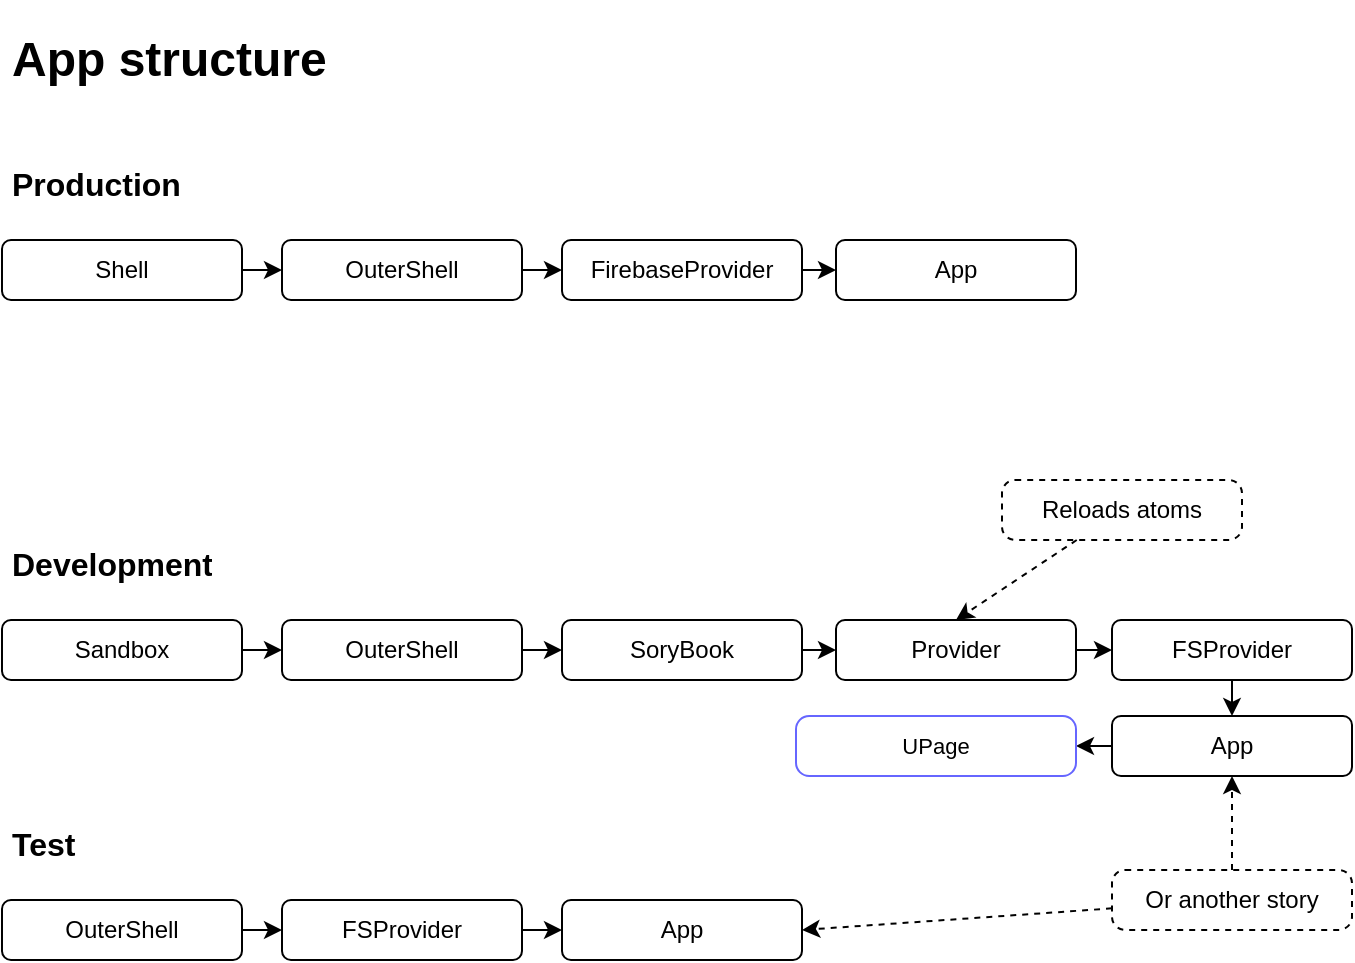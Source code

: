 <mxfile version="16.0.2" type="device" pages="5"><diagram id="rvXL0gvETLJnJSn2QJJ2" name="App structure"><mxGraphModel dx="1687" dy="1780" grid="1" gridSize="10" guides="1" tooltips="1" connect="1" arrows="1" fold="1" page="1" pageScale="1" pageWidth="827" pageHeight="1169" math="0" shadow="0"><root><mxCell id="0"/><mxCell id="1" parent="0"/><mxCell id="124" value="&lt;h1&gt;App structure&lt;/h1&gt;" style="text;html=1;strokeColor=none;fillColor=none;spacing=5;spacingTop=-20;whiteSpace=wrap;overflow=hidden;rounded=0;" parent="1" vertex="1"><mxGeometry x="-790" y="-1140" width="200" height="40" as="geometry"/></mxCell><mxCell id="130" style="edgeStyle=elbowEdgeStyle;html=1;entryX=0;entryY=0.1;entryDx=0;entryDy=0;" parent="1" edge="1"><mxGeometry relative="1" as="geometry"><mxPoint x="-650" y="-991" as="sourcePoint"/></mxGeometry></mxCell><mxCell id="134" value="&lt;h1&gt;&lt;font style=&quot;font-size: 16px&quot;&gt;Production&lt;/font&gt;&lt;/h1&gt;" style="text;html=1;strokeColor=none;fillColor=none;spacing=5;spacingTop=-20;whiteSpace=wrap;overflow=hidden;rounded=0;" parent="1" vertex="1"><mxGeometry x="-790" y="-1080" width="200" height="40" as="geometry"/></mxCell><mxCell id="143" value="&lt;h1&gt;&lt;font style=&quot;font-size: 16px&quot;&gt;Development&lt;/font&gt;&lt;/h1&gt;" style="text;html=1;strokeColor=none;fillColor=none;spacing=5;spacingTop=-20;whiteSpace=wrap;overflow=hidden;rounded=0;" parent="1" vertex="1"><mxGeometry x="-790" y="-890" width="200" height="40" as="geometry"/></mxCell><mxCell id="152" value="&lt;h1&gt;&lt;font style=&quot;font-size: 16px&quot;&gt;Test&lt;/font&gt;&lt;/h1&gt;" style="text;html=1;strokeColor=none;fillColor=none;spacing=5;spacingTop=-20;whiteSpace=wrap;overflow=hidden;rounded=0;" parent="1" vertex="1"><mxGeometry x="-790" y="-750" width="200" height="40" as="geometry"/></mxCell><mxCell id="158" style="html=1;dashed=1;exitX=0.5;exitY=0;exitDx=0;exitDy=0;entryX=0.5;entryY=1;entryDx=0;entryDy=0;" parent="1" source="157" target="oPzYYblCA3PqRQlcKXOM-192" edge="1"><mxGeometry relative="1" as="geometry"><mxPoint x="-130.0" y="-800" as="sourcePoint"/><mxPoint x="-165" y="-718.0" as="targetPoint"/></mxGeometry></mxCell><mxCell id="173" style="html=1;entryX=1;entryY=0.5;entryDx=0;entryDy=0;dashed=1;" parent="1" source="157" target="oPzYYblCA3PqRQlcKXOM-200" edge="1"><mxGeometry relative="1" as="geometry"><mxPoint x="-287.48" y="-616.192" as="targetPoint"/></mxGeometry></mxCell><mxCell id="157" value="Or another story" style="rounded=1;whiteSpace=wrap;html=1;arcSize=22;dashed=1;fillColor=none;" parent="1" vertex="1"><mxGeometry x="-235" y="-715" width="120" height="30" as="geometry"/></mxCell><mxCell id="169" style="edgeStyle=orthogonalEdgeStyle;html=1;entryX=0;entryY=0.1;entryDx=0;entryDy=0;" parent="1" edge="1"><mxGeometry relative="1" as="geometry"><mxPoint x="-300" y="-991" as="sourcePoint"/></mxGeometry></mxCell><mxCell id="170" style="edgeStyle=orthogonalEdgeStyle;html=1;entryX=0;entryY=0.1;entryDx=0;entryDy=0;" parent="1" edge="1"><mxGeometry relative="1" as="geometry"><mxPoint x="-470" y="-991" as="sourcePoint"/></mxGeometry></mxCell><mxCell id="oPzYYblCA3PqRQlcKXOM-179" value="" style="edgeStyle=elbowEdgeStyle;rounded=0;orthogonalLoop=1;jettySize=auto;html=1;" parent="1" source="oPzYYblCA3PqRQlcKXOM-173" target="oPzYYblCA3PqRQlcKXOM-176" edge="1"><mxGeometry relative="1" as="geometry"/></mxCell><mxCell id="oPzYYblCA3PqRQlcKXOM-173" value="Shell" style="rounded=1;whiteSpace=wrap;html=1;fillColor=none;" parent="1" vertex="1"><mxGeometry x="-790" y="-1030" width="120" height="30" as="geometry"/></mxCell><mxCell id="oPzYYblCA3PqRQlcKXOM-181" style="edgeStyle=elbowEdgeStyle;rounded=1;orthogonalLoop=1;jettySize=auto;html=1;entryX=0;entryY=0.5;entryDx=0;entryDy=0;" parent="1" source="oPzYYblCA3PqRQlcKXOM-176" target="oPzYYblCA3PqRQlcKXOM-177" edge="1"><mxGeometry relative="1" as="geometry"/></mxCell><mxCell id="oPzYYblCA3PqRQlcKXOM-176" value="&lt;span&gt;OuterShell&lt;/span&gt;" style="rounded=1;whiteSpace=wrap;html=1;fillColor=none;" parent="1" vertex="1"><mxGeometry x="-650" y="-1030" width="120" height="30" as="geometry"/></mxCell><mxCell id="oPzYYblCA3PqRQlcKXOM-182" style="edgeStyle=elbowEdgeStyle;rounded=1;orthogonalLoop=1;jettySize=auto;html=1;entryX=0;entryY=0.5;entryDx=0;entryDy=0;" parent="1" source="oPzYYblCA3PqRQlcKXOM-177" target="oPzYYblCA3PqRQlcKXOM-178" edge="1"><mxGeometry relative="1" as="geometry"/></mxCell><mxCell id="oPzYYblCA3PqRQlcKXOM-177" value="&lt;span&gt;FirebaseProvider&lt;/span&gt;" style="rounded=1;whiteSpace=wrap;html=1;fillColor=none;" parent="1" vertex="1"><mxGeometry x="-510" y="-1030" width="120" height="30" as="geometry"/></mxCell><mxCell id="oPzYYblCA3PqRQlcKXOM-178" value="&lt;span&gt;App&lt;/span&gt;" style="rounded=1;whiteSpace=wrap;html=1;fillColor=none;" parent="1" vertex="1"><mxGeometry x="-373" y="-1030" width="120" height="30" as="geometry"/></mxCell><mxCell id="oPzYYblCA3PqRQlcKXOM-183" value="" style="edgeStyle=elbowEdgeStyle;rounded=0;orthogonalLoop=1;jettySize=auto;html=1;" parent="1" source="oPzYYblCA3PqRQlcKXOM-184" target="oPzYYblCA3PqRQlcKXOM-186" edge="1"><mxGeometry relative="1" as="geometry"/></mxCell><mxCell id="oPzYYblCA3PqRQlcKXOM-184" value="&lt;span&gt;Sandbox&lt;/span&gt;" style="rounded=1;whiteSpace=wrap;html=1;fillColor=none;" parent="1" vertex="1"><mxGeometry x="-790" y="-840" width="120" height="30" as="geometry"/></mxCell><mxCell id="oPzYYblCA3PqRQlcKXOM-185" style="edgeStyle=elbowEdgeStyle;rounded=1;orthogonalLoop=1;jettySize=auto;html=1;entryX=0;entryY=0.5;entryDx=0;entryDy=0;" parent="1" source="oPzYYblCA3PqRQlcKXOM-186" target="oPzYYblCA3PqRQlcKXOM-188" edge="1"><mxGeometry relative="1" as="geometry"/></mxCell><mxCell id="oPzYYblCA3PqRQlcKXOM-186" value="&lt;span&gt;OuterShell&lt;/span&gt;" style="rounded=1;whiteSpace=wrap;html=1;fillColor=none;" parent="1" vertex="1"><mxGeometry x="-650" y="-840" width="120" height="30" as="geometry"/></mxCell><mxCell id="oPzYYblCA3PqRQlcKXOM-187" style="edgeStyle=elbowEdgeStyle;rounded=1;orthogonalLoop=1;jettySize=auto;html=1;entryX=0;entryY=0.5;entryDx=0;entryDy=0;" parent="1" source="oPzYYblCA3PqRQlcKXOM-188" target="oPzYYblCA3PqRQlcKXOM-189" edge="1"><mxGeometry relative="1" as="geometry"/></mxCell><mxCell id="oPzYYblCA3PqRQlcKXOM-188" value="&lt;span&gt;SoryBook&lt;/span&gt;" style="rounded=1;whiteSpace=wrap;html=1;fillColor=none;" parent="1" vertex="1"><mxGeometry x="-510" y="-840" width="120" height="30" as="geometry"/></mxCell><mxCell id="oPzYYblCA3PqRQlcKXOM-191" style="edgeStyle=elbowEdgeStyle;rounded=1;orthogonalLoop=1;jettySize=auto;html=1;entryX=0;entryY=0.5;entryDx=0;entryDy=0;" parent="1" source="oPzYYblCA3PqRQlcKXOM-189" target="oPzYYblCA3PqRQlcKXOM-190" edge="1"><mxGeometry relative="1" as="geometry"/></mxCell><mxCell id="oPzYYblCA3PqRQlcKXOM-189" value="Provider" style="rounded=1;whiteSpace=wrap;html=1;fillColor=none;" parent="1" vertex="1"><mxGeometry x="-373" y="-840" width="120" height="30" as="geometry"/></mxCell><mxCell id="oPzYYblCA3PqRQlcKXOM-193" style="edgeStyle=elbowEdgeStyle;rounded=1;orthogonalLoop=1;jettySize=auto;html=1;entryX=0.5;entryY=0;entryDx=0;entryDy=0;" parent="1" source="oPzYYblCA3PqRQlcKXOM-190" target="oPzYYblCA3PqRQlcKXOM-192" edge="1"><mxGeometry relative="1" as="geometry"/></mxCell><mxCell id="oPzYYblCA3PqRQlcKXOM-190" value="FSProvider" style="rounded=1;whiteSpace=wrap;html=1;fillColor=none;" parent="1" vertex="1"><mxGeometry x="-235" y="-840" width="120" height="30" as="geometry"/></mxCell><mxCell id="ZD0S4jJYPNK3lo432Nji-174" style="rounded=0;orthogonalLoop=1;jettySize=auto;html=1;entryX=1;entryY=0.5;entryDx=0;entryDy=0;" edge="1" parent="1" source="oPzYYblCA3PqRQlcKXOM-192" target="0P-9T31iSlBKxSxjKd7Q-173"><mxGeometry relative="1" as="geometry"><mxPoint x="-253" y="-777.0" as="targetPoint"/></mxGeometry></mxCell><mxCell id="oPzYYblCA3PqRQlcKXOM-192" value="&lt;span&gt;App&lt;/span&gt;" style="rounded=1;whiteSpace=wrap;html=1;fillColor=none;" parent="1" vertex="1"><mxGeometry x="-235" y="-792" width="120" height="30" as="geometry"/></mxCell><mxCell id="oPzYYblCA3PqRQlcKXOM-194" value="Reloads atoms" style="rounded=1;whiteSpace=wrap;html=1;arcSize=22;dashed=1;fillColor=none;" parent="1" vertex="1"><mxGeometry x="-290" y="-910" width="120" height="30" as="geometry"/></mxCell><mxCell id="oPzYYblCA3PqRQlcKXOM-195" style="html=1;entryX=0.5;entryY=0;entryDx=0;entryDy=0;dashed=1;" parent="1" source="oPzYYblCA3PqRQlcKXOM-194" target="oPzYYblCA3PqRQlcKXOM-189" edge="1"><mxGeometry relative="1" as="geometry"><mxPoint x="-225" y="-948" as="targetPoint"/></mxGeometry></mxCell><mxCell id="oPzYYblCA3PqRQlcKXOM-196" value="" style="edgeStyle=elbowEdgeStyle;rounded=0;orthogonalLoop=1;jettySize=auto;html=1;" parent="1" source="oPzYYblCA3PqRQlcKXOM-197" target="oPzYYblCA3PqRQlcKXOM-199" edge="1"><mxGeometry relative="1" as="geometry"/></mxCell><mxCell id="oPzYYblCA3PqRQlcKXOM-197" value="&lt;span&gt;OuterShell&lt;/span&gt;" style="rounded=1;whiteSpace=wrap;html=1;fillColor=none;" parent="1" vertex="1"><mxGeometry x="-790" y="-700" width="120" height="30" as="geometry"/></mxCell><mxCell id="oPzYYblCA3PqRQlcKXOM-198" style="edgeStyle=elbowEdgeStyle;rounded=1;orthogonalLoop=1;jettySize=auto;html=1;entryX=0;entryY=0.5;entryDx=0;entryDy=0;" parent="1" source="oPzYYblCA3PqRQlcKXOM-199" target="oPzYYblCA3PqRQlcKXOM-200" edge="1"><mxGeometry relative="1" as="geometry"/></mxCell><mxCell id="oPzYYblCA3PqRQlcKXOM-199" value="&lt;span&gt;FSProvider&lt;/span&gt;" style="rounded=1;whiteSpace=wrap;html=1;fillColor=none;" parent="1" vertex="1"><mxGeometry x="-650" y="-700" width="120" height="30" as="geometry"/></mxCell><mxCell id="oPzYYblCA3PqRQlcKXOM-200" value="&lt;span&gt;App&lt;/span&gt;" style="rounded=1;whiteSpace=wrap;html=1;fillColor=none;" parent="1" vertex="1"><mxGeometry x="-510" y="-700" width="120" height="30" as="geometry"/></mxCell><UserObject label="UPage" link="data:page/id,UocGhjjfCX4qjQ99Hq9M" id="0P-9T31iSlBKxSxjKd7Q-173"><mxCell style="rounded=1;whiteSpace=wrap;arcSize=22;fontFamily=Helvetica;fontSize=11;fontColor=default;strokeColor=#6666FF;fillColor=none;" vertex="1" parent="1"><mxGeometry x="-393" y="-792" width="140" height="30" as="geometry"/></mxCell></UserObject></root></mxGraphModel></diagram><diagram id="UocGhjjfCX4qjQ99Hq9M" name="UPage structure"><mxGraphModel dx="946" dy="1841" grid="1" gridSize="10" guides="1" tooltips="1" connect="1" arrows="1" fold="1" page="1" pageScale="1" pageWidth="827" pageHeight="1169" math="0" shadow="0"><root><mxCell id="32iX6y1p6pqTDlrGPlU1-0"/><mxCell id="32iX6y1p6pqTDlrGPlU1-1" parent="32iX6y1p6pqTDlrGPlU1-0"/><mxCell id="_nZgDXnTTzhl0Go7vqyT-0" value="UBlockSet" style="swimlane;fontStyle=0;childLayout=stackLayout;horizontal=1;startSize=26;fillColor=none;horizontalStack=0;resizeParent=1;resizeParentMax=0;resizeLast=0;collapsible=1;marginBottom=0;rounded=1;points=[[0,0.1],[0,0.05],[0,0.01],[0.5,1],[0.5,0]];" vertex="1" parent="32iX6y1p6pqTDlrGPlU1-1"><mxGeometry x="235.0" y="-810" width="140" height="313" as="geometry"><mxRectangle x="235.0" y="-810" width="140" height="40" as="alternateBounds"/></mxGeometry></mxCell><mxCell id="_nZgDXnTTzhl0Go7vqyT-1" value="blocks" style="text;strokeColor=none;fillColor=none;align=left;verticalAlign=top;spacingLeft=4;spacingRight=4;overflow=hidden;rotatable=0;points=[[0,0.5],[1,0.5]];portConstraint=eastwest;rounded=1;" vertex="1" parent="_nZgDXnTTzhl0Go7vqyT-0"><mxGeometry y="26" width="140" height="26" as="geometry"/></mxCell><mxCell id="_nZgDXnTTzhl0Go7vqyT-2" value="" style="text;align=center;verticalAlign=bottom;spacingLeft=4;spacingRight=4;overflow=hidden;rotatable=0;points=[[0,0.5],[1,0.5]];portConstraint=eastwest;rounded=1;horizontal=1;fontColor=#ffffff;fillColor=#FFFFFF;" vertex="1" parent="_nZgDXnTTzhl0Go7vqyT-0"><mxGeometry y="52" width="140" height="1" as="geometry"/></mxCell><mxCell id="_nZgDXnTTzhl0Go7vqyT-3" value="updateTOC" style="text;strokeColor=none;fillColor=none;align=left;verticalAlign=top;spacingLeft=4;spacingRight=4;overflow=hidden;rotatable=0;points=[[0,0.5],[1,0.5]];portConstraint=eastwest;rounded=1;" vertex="1" parent="_nZgDXnTTzhl0Go7vqyT-0"><mxGeometry y="53" width="140" height="26" as="geometry"/></mxCell><mxCell id="_nZgDXnTTzhl0Go7vqyT-4" value="deleteUPage" style="text;strokeColor=none;fillColor=none;align=left;verticalAlign=top;spacingLeft=4;spacingRight=4;overflow=hidden;rotatable=0;points=[[0,0.5],[1,0.5]];portConstraint=eastwest;rounded=1;" vertex="1" parent="_nZgDXnTTzhl0Go7vqyT-0"><mxGeometry y="79" width="140" height="26" as="geometry"/></mxCell><mxCell id="_nZgDXnTTzhl0Go7vqyT-5" value="addNewUPage" style="text;strokeColor=none;fillColor=none;align=left;verticalAlign=top;spacingLeft=4;spacingRight=4;overflow=hidden;rotatable=0;points=[[0,0.5],[1,0.5]];portConstraint=eastwest;rounded=1;" vertex="1" parent="_nZgDXnTTzhl0Go7vqyT-0"><mxGeometry y="105" width="140" height="26" as="geometry"/></mxCell><mxCell id="_nZgDXnTTzhl0Go7vqyT-6" value="setIds" style="text;strokeColor=none;fillColor=none;align=left;verticalAlign=top;spacingLeft=4;spacingRight=4;overflow=hidden;rotatable=0;points=[[0,0.5],[1,0.5]];portConstraint=eastwest;rounded=1;" vertex="1" parent="_nZgDXnTTzhl0Go7vqyT-0"><mxGeometry y="131" width="140" height="26" as="geometry"/></mxCell><mxCell id="_nZgDXnTTzhl0Go7vqyT-7" value="setTitle" style="text;strokeColor=none;fillColor=none;align=left;verticalAlign=top;spacingLeft=4;spacingRight=4;overflow=hidden;rotatable=0;points=[[0,0.5],[1,0.5]];portConstraint=eastwest;rounded=1;" vertex="1" parent="_nZgDXnTTzhl0Go7vqyT-0"><mxGeometry y="157" width="140" height="26" as="geometry"/></mxCell><mxCell id="_nZgDXnTTzhl0Go7vqyT-8" value="ids" style="text;strokeColor=none;fillColor=none;align=left;verticalAlign=top;spacingLeft=4;spacingRight=4;overflow=hidden;rotatable=0;points=[[0,0.5],[1,0.5]];portConstraint=eastwest;rounded=1;" vertex="1" parent="_nZgDXnTTzhl0Go7vqyT-0"><mxGeometry y="183" width="140" height="26" as="geometry"/></mxCell><mxCell id="_nZgDXnTTzhl0Go7vqyT-9" value="title" style="text;strokeColor=none;fillColor=none;align=left;verticalAlign=top;spacingLeft=4;spacingRight=4;overflow=hidden;rotatable=0;points=[[0,0.5],[1,0.5]];portConstraint=eastwest;rounded=1;" vertex="1" parent="_nZgDXnTTzhl0Go7vqyT-0"><mxGeometry y="209" width="140" height="26" as="geometry"/></mxCell><mxCell id="_nZgDXnTTzhl0Go7vqyT-10" value="inner" style="text;strokeColor=none;fillColor=none;align=left;verticalAlign=top;spacingLeft=4;spacingRight=4;overflow=hidden;rotatable=0;points=[[0,0.5],[1,0.5]];portConstraint=eastwest;rounded=1;" vertex="1" parent="_nZgDXnTTzhl0Go7vqyT-0"><mxGeometry y="235" width="140" height="26" as="geometry"/></mxCell><mxCell id="_nZgDXnTTzhl0Go7vqyT-11" value="factoryPlaceholder" style="text;strokeColor=none;fillColor=none;align=left;verticalAlign=top;spacingLeft=4;spacingRight=4;overflow=hidden;rotatable=0;points=[[0,0.5],[1,0.5]];portConstraint=eastwest;rounded=1;" vertex="1" parent="_nZgDXnTTzhl0Go7vqyT-0"><mxGeometry y="261" width="140" height="26" as="geometry"/></mxCell><mxCell id="_nZgDXnTTzhl0Go7vqyT-12" value="isUForm" style="text;strokeColor=none;fillColor=none;align=left;verticalAlign=top;spacingLeft=4;spacingRight=4;overflow=hidden;rotatable=0;points=[[0,0.5],[1,0.5]];portConstraint=eastwest;rounded=1;" vertex="1" parent="_nZgDXnTTzhl0Go7vqyT-0"><mxGeometry y="287" width="140" height="26" as="geometry"/></mxCell><mxCell id="_nZgDXnTTzhl0Go7vqyT-13" value="&lt;h1&gt;UPage structure&lt;/h1&gt;" style="text;html=1;strokeColor=none;fillColor=none;spacing=5;spacingTop=-20;whiteSpace=wrap;overflow=hidden;rounded=0;" vertex="1" parent="32iX6y1p6pqTDlrGPlU1-1"><mxGeometry x="18" y="-1130" width="200" height="40" as="geometry"/></mxCell><mxCell id="_nZgDXnTTzhl0Go7vqyT-18" style="edgeStyle=elbowEdgeStyle;elbow=vertical;html=1;entryX=0.5;entryY=1;entryDx=0;entryDy=0;" edge="1" parent="32iX6y1p6pqTDlrGPlU1-1" source="_nZgDXnTTzhl0Go7vqyT-27" target="_nZgDXnTTzhl0Go7vqyT-21"><mxGeometry relative="1" as="geometry"/></mxCell><mxCell id="_nZgDXnTTzhl0Go7vqyT-20" style="edgeStyle=elbowEdgeStyle;html=1;entryX=0;entryY=0.01;entryDx=0;entryDy=0;" edge="1" parent="32iX6y1p6pqTDlrGPlU1-1" source="_nZgDXnTTzhl0Go7vqyT-1" target="_nZgDXnTTzhl0Go7vqyT-27"><mxGeometry relative="1" as="geometry"/></mxCell><mxCell id="_nZgDXnTTzhl0Go7vqyT-21" value="FocusManagement" style="swimlane;fontStyle=0;childLayout=stackLayout;horizontal=1;startSize=26;fillColor=none;horizontalStack=0;resizeParent=1;resizeParentMax=0;resizeLast=0;collapsible=1;marginBottom=0;rounded=1;points=[[0,0.1],[0,0.05],[0,0.01],[0.5,1],[0.5,0]];" vertex="1" parent="32iX6y1p6pqTDlrGPlU1-1"><mxGeometry x="432" y="-1020" width="140" height="130" as="geometry"><mxRectangle x="592" y="-1020" width="140" height="40" as="alternateBounds"/></mxGeometry></mxCell><mxCell id="_nZgDXnTTzhl0Go7vqyT-22" value="focus" style="text;strokeColor=none;fillColor=none;align=left;verticalAlign=top;spacingLeft=4;spacingRight=4;overflow=hidden;rotatable=0;points=[[0,0.5],[1,0.5]];portConstraint=eastwest;rounded=1;fontStyle=0" vertex="1" parent="_nZgDXnTTzhl0Go7vqyT-21"><mxGeometry y="26" width="140" height="26" as="geometry"/></mxCell><mxCell id="_nZgDXnTTzhl0Go7vqyT-23" value="resetActiveBlock" style="text;strokeColor=none;fillColor=none;align=left;verticalAlign=top;spacingLeft=4;spacingRight=4;overflow=hidden;rotatable=0;points=[[0,0.5],[1,0.5]];portConstraint=eastwest;rounded=1;fontStyle=0" vertex="1" parent="_nZgDXnTTzhl0Go7vqyT-21"><mxGeometry y="52" width="140" height="26" as="geometry"/></mxCell><mxCell id="_nZgDXnTTzhl0Go7vqyT-24" value="goUp" style="text;strokeColor=none;fillColor=none;align=left;verticalAlign=top;spacingLeft=4;spacingRight=4;overflow=hidden;rotatable=0;points=[[0,0.5],[1,0.5]];portConstraint=eastwest;rounded=1;" vertex="1" parent="_nZgDXnTTzhl0Go7vqyT-21"><mxGeometry y="78" width="140" height="26" as="geometry"/></mxCell><mxCell id="_nZgDXnTTzhl0Go7vqyT-25" value="goDown" style="text;strokeColor=none;fillColor=none;align=left;verticalAlign=top;spacingLeft=4;spacingRight=4;overflow=hidden;rotatable=0;points=[[0,0.5],[1,0.5]];portConstraint=eastwest;rounded=1;" vertex="1" parent="_nZgDXnTTzhl0Go7vqyT-21"><mxGeometry y="104" width="140" height="26" as="geometry"/></mxCell><mxCell id="_nZgDXnTTzhl0Go7vqyT-26" style="edgeStyle=elbowEdgeStyle;elbow=vertical;html=1;entryX=0.5;entryY=1;entryDx=0;entryDy=0;" edge="1" parent="32iX6y1p6pqTDlrGPlU1-1" source="_nZgDXnTTzhl0Go7vqyT-27" target="_nZgDXnTTzhl0Go7vqyT-51"><mxGeometry relative="1" as="geometry"><mxPoint x="800" y="-860" as="targetPoint"/><Array as="points"><mxPoint x="720" y="-840"/></Array></mxGeometry></mxCell><mxCell id="_nZgDXnTTzhl0Go7vqyT-27" value="UBlock" style="swimlane;fontStyle=0;childLayout=stackLayout;horizontal=1;startSize=26;fillColor=none;horizontalStack=0;resizeParent=1;resizeParentMax=0;resizeLast=0;collapsible=1;marginBottom=0;rounded=1;points=[[0,0.1],[0,0.05],[0,0.01],[0.5,1],[0.5,0]];" vertex="1" parent="32iX6y1p6pqTDlrGPlU1-1"><mxGeometry x="432.0" y="-810" width="140" height="599" as="geometry"><mxRectangle x="260.0" y="-390" width="80" height="40" as="alternateBounds"/></mxGeometry></mxCell><mxCell id="_nZgDXnTTzhl0Go7vqyT-34" value="component&#10;" style="text;strokeColor=none;fillColor=none;align=left;verticalAlign=top;spacingLeft=4;spacingRight=4;overflow=hidden;rotatable=0;points=[[0,0.5],[1,0.5]];portConstraint=eastwest;rounded=1;" vertex="1" parent="_nZgDXnTTzhl0Go7vqyT-27"><mxGeometry y="26" width="140" height="26" as="geometry"/></mxCell><mxCell id="_nZgDXnTTzhl0Go7vqyT-35" value="BlockMenu" style="text;strokeColor=none;fillColor=none;align=left;verticalAlign=top;spacingLeft=4;spacingRight=4;overflow=hidden;rotatable=0;points=[[0,0.5],[1,0.5]];portConstraint=eastwest;rounded=1;" vertex="1" parent="_nZgDXnTTzhl0Go7vqyT-27"><mxGeometry y="52" width="140" height="26" as="geometry"/></mxCell><mxCell id="_nZgDXnTTzhl0Go7vqyT-36" value="Selection" style="text;strokeColor=none;fillColor=none;align=left;verticalAlign=top;spacingLeft=4;spacingRight=4;overflow=hidden;rotatable=0;points=[[0,0.5],[1,0.5]];portConstraint=eastwest;rounded=1;" vertex="1" parent="_nZgDXnTTzhl0Go7vqyT-27"><mxGeometry y="78" width="140" height="26" as="geometry"/></mxCell><mxCell id="_nZgDXnTTzhl0Go7vqyT-37" value="Dropbox" style="text;strokeColor=none;fillColor=none;align=left;verticalAlign=top;spacingLeft=4;spacingRight=4;overflow=hidden;rotatable=0;points=[[0,0.5],[1,0.5]];portConstraint=eastwest;rounded=1;" vertex="1" parent="_nZgDXnTTzhl0Go7vqyT-27"><mxGeometry y="104" width="140" height="26" as="geometry"/></mxCell><mxCell id="_nZgDXnTTzhl0Go7vqyT-38" value="" style="text;align=center;verticalAlign=bottom;spacingLeft=4;spacingRight=4;overflow=hidden;rotatable=0;points=[[0,0.5],[1,0.5]];portConstraint=eastwest;rounded=1;horizontal=1;fontColor=#ffffff;fillColor=#FFFFFF;" vertex="1" parent="_nZgDXnTTzhl0Go7vqyT-27"><mxGeometry y="130" width="140" height="1" as="geometry"/></mxCell><mxCell id="_nZgDXnTTzhl0Go7vqyT-28" value="BlocksManagement" style="swimlane;fontStyle=0;childLayout=stackLayout;horizontal=1;startSize=26;fillColor=none;horizontalStack=0;resizeParent=1;resizeParentMax=0;resizeLast=0;collapsible=1;marginBottom=0;rounded=1;points=[[0,0.1],[0,0.05],[0,0.01],[0.5,1],[0.5,0]];" vertex="1" parent="_nZgDXnTTzhl0Go7vqyT-27"><mxGeometry y="131" width="140" height="156" as="geometry"><mxRectangle x="272" y="-1020" width="140" height="40" as="alternateBounds"/></mxGeometry></mxCell><mxCell id="_nZgDXnTTzhl0Go7vqyT-29" value="addNewBlock" style="text;strokeColor=none;fillColor=none;align=left;verticalAlign=top;spacingLeft=4;spacingRight=4;overflow=hidden;rotatable=0;points=[[0,0.5],[1,0.5]];portConstraint=eastwest;rounded=1;" vertex="1" parent="_nZgDXnTTzhl0Go7vqyT-28"><mxGeometry y="26" width="140" height="26" as="geometry"/></mxCell><mxCell id="_nZgDXnTTzhl0Go7vqyT-30" value="rearrangeBlocks" style="text;strokeColor=none;fillColor=none;align=left;verticalAlign=top;spacingLeft=4;spacingRight=4;overflow=hidden;rotatable=0;points=[[0,0.5],[1,0.5]];portConstraint=eastwest;rounded=1;" vertex="1" parent="_nZgDXnTTzhl0Go7vqyT-28"><mxGeometry y="52" width="140" height="26" as="geometry"/></mxCell><mxCell id="_nZgDXnTTzhl0Go7vqyT-31" value="deleteBlocks" style="text;strokeColor=none;fillColor=none;align=left;verticalAlign=top;spacingLeft=4;spacingRight=4;overflow=hidden;rotatable=0;points=[[0,0.5],[1,0.5]];portConstraint=eastwest;rounded=1;" vertex="1" parent="_nZgDXnTTzhl0Go7vqyT-28"><mxGeometry y="78" width="140" height="26" as="geometry"/></mxCell><mxCell id="_nZgDXnTTzhl0Go7vqyT-32" value="deleteBlock" style="text;strokeColor=none;fillColor=none;align=left;verticalAlign=top;spacingLeft=4;spacingRight=4;overflow=hidden;rotatable=0;points=[[0,0.5],[1,0.5]];portConstraint=eastwest;rounded=1;" vertex="1" parent="_nZgDXnTTzhl0Go7vqyT-28"><mxGeometry y="104" width="140" height="26" as="geometry"/></mxCell><mxCell id="_nZgDXnTTzhl0Go7vqyT-33" value="handleMoveBlocksTo" style="text;strokeColor=none;fillColor=none;align=left;verticalAlign=top;spacingLeft=4;spacingRight=4;overflow=hidden;rotatable=0;points=[[0,0.5],[1,0.5]];portConstraint=eastwest;rounded=1;" vertex="1" parent="_nZgDXnTTzhl0Go7vqyT-28"><mxGeometry y="130" width="140" height="26" as="geometry"/></mxCell><mxCell id="_nZgDXnTTzhl0Go7vqyT-39" value="id" style="text;strokeColor=none;fillColor=none;align=left;verticalAlign=top;spacingLeft=4;spacingRight=4;overflow=hidden;rotatable=0;points=[[0,0.5],[1,0.5]];portConstraint=eastwest;rounded=1;" vertex="1" parent="_nZgDXnTTzhl0Go7vqyT-27"><mxGeometry y="287" width="140" height="26" as="geometry"/></mxCell><mxCell id="_nZgDXnTTzhl0Go7vqyT-40" value="readonly" style="text;strokeColor=none;fillColor=none;align=left;verticalAlign=top;spacingLeft=4;spacingRight=4;overflow=hidden;rotatable=0;points=[[0,0.5],[1,0.5]];portConstraint=eastwest;rounded=1;" vertex="1" parent="_nZgDXnTTzhl0Go7vqyT-27"><mxGeometry y="313" width="140" height="26" as="geometry"/></mxCell><mxCell id="_nZgDXnTTzhl0Go7vqyT-41" value="addInfo" style="text;strokeColor=none;fillColor=none;align=left;verticalAlign=top;spacingLeft=4;spacingRight=4;overflow=hidden;rotatable=0;points=[[0,0.5],[1,0.5]];portConstraint=eastwest;rounded=1;" vertex="1" parent="_nZgDXnTTzhl0Go7vqyT-27"><mxGeometry y="339" width="140" height="26" as="geometry"/></mxCell><mxCell id="_nZgDXnTTzhl0Go7vqyT-42" value="addNewUPage" style="text;strokeColor=none;fillColor=none;align=left;verticalAlign=top;spacingLeft=4;spacingRight=4;overflow=hidden;rotatable=0;points=[[0,0.5],[1,0.5]];portConstraint=eastwest;rounded=1;" vertex="1" parent="_nZgDXnTTzhl0Go7vqyT-27"><mxGeometry y="365" width="140" height="26" as="geometry"/></mxCell><mxCell id="_nZgDXnTTzhl0Go7vqyT-43" value="inUForm" style="text;strokeColor=none;fillColor=none;align=left;verticalAlign=top;spacingLeft=4;spacingRight=4;overflow=hidden;rotatable=0;points=[[0,0.5],[1,0.5]];portConstraint=eastwest;rounded=1;fontStyle=0" vertex="1" parent="_nZgDXnTTzhl0Go7vqyT-27"><mxGeometry y="391" width="140" height="26" as="geometry"/></mxCell><mxCell id="_nZgDXnTTzhl0Go7vqyT-44" value="previousBlockInfo" style="text;strokeColor=none;fillColor=none;align=left;verticalAlign=top;spacingLeft=4;spacingRight=4;overflow=hidden;rotatable=0;points=[[0,0.5],[1,0.5]];portConstraint=eastwest;rounded=1;" vertex="1" parent="_nZgDXnTTzhl0Go7vqyT-27"><mxGeometry y="417" width="140" height="26" as="geometry"/></mxCell><mxCell id="_nZgDXnTTzhl0Go7vqyT-45" value="appendedData" style="text;strokeColor=none;fillColor=none;align=left;verticalAlign=top;spacingLeft=4;spacingRight=4;overflow=hidden;rotatable=0;points=[[0,0.5],[1,0.5]];portConstraint=eastwest;rounded=1;" vertex="1" parent="_nZgDXnTTzhl0Go7vqyT-27"><mxGeometry y="443" width="140" height="26" as="geometry"/></mxCell><mxCell id="_nZgDXnTTzhl0Go7vqyT-46" value="initialData" style="text;strokeColor=none;fillColor=none;align=left;verticalAlign=top;spacingLeft=4;spacingRight=4;overflow=hidden;rotatable=0;points=[[0,0.5],[1,0.5]];portConstraint=eastwest;rounded=1;" vertex="1" parent="_nZgDXnTTzhl0Go7vqyT-27"><mxGeometry y="469" width="140" height="26" as="geometry"/></mxCell><mxCell id="_nZgDXnTTzhl0Go7vqyT-47" value="i // for TOC" style="text;strokeColor=none;fillColor=none;align=left;verticalAlign=top;spacingLeft=4;spacingRight=4;overflow=hidden;rotatable=0;points=[[0,0.5],[1,0.5]];portConstraint=eastwest;rounded=1;" vertex="1" parent="_nZgDXnTTzhl0Go7vqyT-27"><mxGeometry y="495" width="140" height="26" as="geometry"/></mxCell><mxCell id="_nZgDXnTTzhl0Go7vqyT-48" value="autoplay" style="text;strokeColor=none;fillColor=none;align=left;verticalAlign=top;spacingLeft=4;spacingRight=4;overflow=hidden;rotatable=0;points=[[0,0.5],[1,0.5]];portConstraint=eastwest;rounded=1;" vertex="1" parent="_nZgDXnTTzhl0Go7vqyT-27"><mxGeometry y="521" width="140" height="26" as="geometry"/></mxCell><mxCell id="_nZgDXnTTzhl0Go7vqyT-49" value="isCardField" style="text;strokeColor=none;fillColor=none;align=left;verticalAlign=top;spacingLeft=4;spacingRight=4;overflow=hidden;rotatable=0;points=[[0,0.5],[1,0.5]];portConstraint=eastwest;rounded=1;" vertex="1" parent="_nZgDXnTTzhl0Go7vqyT-27"><mxGeometry y="547" width="140" height="26" as="geometry"/></mxCell><mxCell id="_nZgDXnTTzhl0Go7vqyT-50" value="onAnswer" style="text;strokeColor=none;fillColor=none;align=left;verticalAlign=top;spacingLeft=4;spacingRight=4;overflow=hidden;rotatable=0;points=[[0,0.5],[1,0.5]];portConstraint=eastwest;rounded=1;" vertex="1" parent="_nZgDXnTTzhl0Go7vqyT-27"><mxGeometry y="573" width="140" height="26" as="geometry"/></mxCell><mxCell id="_nZgDXnTTzhl0Go7vqyT-51" value="ToggleableText" style="swimlane;fontStyle=0;childLayout=stackLayout;horizontal=1;startSize=26;fillColor=none;horizontalStack=0;resizeParent=1;resizeParentMax=0;resizeLast=0;collapsible=1;marginBottom=0;rounded=1;points=[[0,0.1],[0,0.05],[0,0.01],[0.5,1],[0.5,0]];" vertex="1" parent="32iX6y1p6pqTDlrGPlU1-1"><mxGeometry x="620" y="-1020" width="140" height="104" as="geometry"><mxRectangle x="760" y="-1020" width="140" height="40" as="alternateBounds"/></mxGeometry></mxCell><mxCell id="_nZgDXnTTzhl0Go7vqyT-52" value="isToggleOpen" style="text;strokeColor=none;fillColor=none;align=left;verticalAlign=top;spacingLeft=4;spacingRight=4;overflow=hidden;rotatable=0;points=[[0,0.5],[1,0.5]];portConstraint=eastwest;rounded=1;fontStyle=0" vertex="1" parent="_nZgDXnTTzhl0Go7vqyT-51"><mxGeometry y="26" width="140" height="26" as="geometry"/></mxCell><mxCell id="_nZgDXnTTzhl0Go7vqyT-53" value="toggleListOpen" style="text;strokeColor=none;fillColor=none;align=left;verticalAlign=top;spacingLeft=4;spacingRight=4;overflow=hidden;rotatable=0;points=[[0,0.5],[1,0.5]];portConstraint=eastwest;rounded=1;fontStyle=0" vertex="1" parent="_nZgDXnTTzhl0Go7vqyT-51"><mxGeometry y="52" width="140" height="26" as="geometry"/></mxCell><mxCell id="_nZgDXnTTzhl0Go7vqyT-54" value="openToggleParent" style="text;strokeColor=none;fillColor=none;align=left;verticalAlign=top;spacingLeft=4;spacingRight=4;overflow=hidden;rotatable=0;points=[[0,0.5],[1,0.5]];portConstraint=eastwest;rounded=1;" vertex="1" parent="_nZgDXnTTzhl0Go7vqyT-51"><mxGeometry y="78" width="140" height="26" as="geometry"/></mxCell><mxCell id="_nZgDXnTTzhl0Go7vqyT-55" value="UBlockImplementation" style="swimlane;fontStyle=0;childLayout=stackLayout;horizontal=1;startSize=30;fillColor=none;horizontalStack=0;resizeParent=1;resizeParentMax=0;resizeLast=0;collapsible=1;marginBottom=0;rounded=1;points=[[0,0.1],[0,0.05],[0,0.01],[0.5,1],[0.5,0]];" vertex="1" parent="32iX6y1p6pqTDlrGPlU1-1"><mxGeometry x="870.0" y="-950" width="140" height="212" as="geometry"><mxRectangle x="870.0" y="-950" width="140" height="40" as="alternateBounds"/></mxGeometry></mxCell><mxCell id="_nZgDXnTTzhl0Go7vqyT-56" value="type" style="text;strokeColor=none;fillColor=none;align=left;verticalAlign=top;spacingLeft=4;spacingRight=4;overflow=hidden;rotatable=0;points=[[0,0.5],[1,0.5]];portConstraint=eastwest;rounded=1;" vertex="1" parent="_nZgDXnTTzhl0Go7vqyT-55"><mxGeometry y="30" width="140" height="26" as="geometry"/></mxCell><mxCell id="_nZgDXnTTzhl0Go7vqyT-57" value="id" style="text;strokeColor=none;fillColor=none;align=left;verticalAlign=top;spacingLeft=4;spacingRight=4;overflow=hidden;rotatable=0;points=[[0,0.5],[1,0.5]];portConstraint=eastwest;rounded=1;" vertex="1" parent="_nZgDXnTTzhl0Go7vqyT-55"><mxGeometry y="56" width="140" height="26" as="geometry"/></mxCell><mxCell id="_nZgDXnTTzhl0Go7vqyT-58" value="readonly" style="text;strokeColor=none;fillColor=none;align=left;verticalAlign=top;spacingLeft=4;spacingRight=4;overflow=hidden;rotatable=0;points=[[0,0.5],[1,0.5]];portConstraint=eastwest;rounded=1;" vertex="1" parent="_nZgDXnTTzhl0Go7vqyT-55"><mxGeometry y="82" width="140" height="26" as="geometry"/></mxCell><mxCell id="_nZgDXnTTzhl0Go7vqyT-59" value="dataS" style="text;strokeColor=none;fillColor=none;align=left;verticalAlign=top;spacingLeft=4;spacingRight=4;overflow=hidden;rotatable=0;points=[[0,0.5],[1,0.5]];portConstraint=eastwest;rounded=1;" vertex="1" parent="_nZgDXnTTzhl0Go7vqyT-55"><mxGeometry y="108" width="140" height="26" as="geometry"/></mxCell><mxCell id="_nZgDXnTTzhl0Go7vqyT-60" value="maxWidth" style="text;strokeColor=none;fillColor=none;align=left;verticalAlign=top;spacingLeft=4;spacingRight=4;overflow=hidden;rotatable=0;points=[[0,0.5],[1,0.5]];portConstraint=eastwest;rounded=1;" vertex="1" parent="_nZgDXnTTzhl0Go7vqyT-55"><mxGeometry y="134" width="140" height="26" as="geometry"/></mxCell><mxCell id="_nZgDXnTTzhl0Go7vqyT-61" value="addInfo" style="text;strokeColor=none;fillColor=none;align=left;verticalAlign=top;spacingLeft=4;spacingRight=4;overflow=hidden;rotatable=0;points=[[0,0.5],[1,0.5]];portConstraint=eastwest;rounded=1;" vertex="1" parent="_nZgDXnTTzhl0Go7vqyT-55"><mxGeometry y="160" width="140" height="26" as="geometry"/></mxCell><mxCell id="_nZgDXnTTzhl0Go7vqyT-62" value="i" style="text;strokeColor=none;fillColor=none;align=left;verticalAlign=top;spacingLeft=4;spacingRight=4;overflow=hidden;rotatable=0;points=[[0,0.5],[1,0.5]];portConstraint=eastwest;rounded=1;" vertex="1" parent="_nZgDXnTTzhl0Go7vqyT-55"><mxGeometry y="186" width="140" height="26" as="geometry"/></mxCell><mxCell id="_nZgDXnTTzhl0Go7vqyT-63" style="edgeStyle=elbowEdgeStyle;rounded=1;orthogonalLoop=1;jettySize=auto;elbow=vertical;html=1;entryX=0.5;entryY=1;entryDx=0;entryDy=0;endArrow=classic;endFill=1;strokeColor=default;" edge="1" parent="32iX6y1p6pqTDlrGPlU1-1" source="_nZgDXnTTzhl0Go7vqyT-66" target="_nZgDXnTTzhl0Go7vqyT-55"><mxGeometry relative="1" as="geometry"/></mxCell><mxCell id="_nZgDXnTTzhl0Go7vqyT-64" style="shape=connector;rounded=1;orthogonalLoop=1;jettySize=auto;elbow=vertical;html=1;entryX=0.5;entryY=1;entryDx=0;entryDy=0;labelBackgroundColor=default;fontFamily=Helvetica;fontSize=11;fontColor=default;endArrow=classic;endFill=1;strokeColor=default;exitX=0.5;exitY=0;exitDx=0;exitDy=0;opacity=30;" edge="1" parent="32iX6y1p6pqTDlrGPlU1-1" source="_nZgDXnTTzhl0Go7vqyT-66" target="_nZgDXnTTzhl0Go7vqyT-51"><mxGeometry relative="1" as="geometry"/></mxCell><mxCell id="_nZgDXnTTzhl0Go7vqyT-65" style="shape=connector;rounded=1;orthogonalLoop=1;jettySize=auto;elbow=vertical;html=1;entryX=0.5;entryY=1;entryDx=0;entryDy=0;labelBackgroundColor=default;fontFamily=Helvetica;fontSize=11;fontColor=default;endArrow=classic;endFill=1;strokeColor=default;exitX=0.5;exitY=0;exitDx=0;exitDy=0;opacity=30;" edge="1" parent="32iX6y1p6pqTDlrGPlU1-1" source="_nZgDXnTTzhl0Go7vqyT-66" target="_nZgDXnTTzhl0Go7vqyT-21"><mxGeometry relative="1" as="geometry"/></mxCell><mxCell id="_nZgDXnTTzhl0Go7vqyT-66" value="UText" style="swimlane;fontStyle=0;childLayout=stackLayout;horizontal=1;startSize=26;fillColor=none;horizontalStack=0;resizeParent=1;resizeParentMax=0;resizeLast=0;collapsible=1;marginBottom=0;rounded=1;points=[[0,0.1],[0,0.05],[0,0.01],[0.5,1],[0.5,0]];" vertex="1" parent="32iX6y1p6pqTDlrGPlU1-1"><mxGeometry x="620" y="-659" width="140" height="390" as="geometry"><mxRectangle x="850" y="-731" width="140" height="40" as="alternateBounds"/></mxGeometry></mxCell><mxCell id="_nZgDXnTTzhl0Go7vqyT-67" value="AuxiliaryText" style="swimlane;fontStyle=0;childLayout=stackLayout;horizontal=1;startSize=26;fillColor=none;horizontalStack=0;resizeParent=1;resizeParentMax=0;resizeLast=0;collapsible=1;marginBottom=0;rounded=1;points=[[0,0.1],[0,0.05],[0,0.01],[0.5,1],[0.5,0]];" vertex="1" parent="_nZgDXnTTzhl0Go7vqyT-66"><mxGeometry y="26" width="140" height="130" as="geometry"><mxRectangle x="910" y="-1020" width="140" height="40" as="alternateBounds"/></mxGeometry></mxCell><mxCell id="_nZgDXnTTzhl0Go7vqyT-68" value="isFactory" style="text;strokeColor=none;fillColor=none;align=left;verticalAlign=top;spacingLeft=4;spacingRight=4;overflow=hidden;rotatable=0;points=[[0,0.5],[1,0.5]];portConstraint=eastwest;rounded=1;fontStyle=0" vertex="1" parent="_nZgDXnTTzhl0Go7vqyT-67"><mxGeometry y="26" width="140" height="26" as="geometry"/></mxCell><mxCell id="_nZgDXnTTzhl0Go7vqyT-69" value="onFactoryBackspace" style="text;strokeColor=none;fillColor=none;align=left;verticalAlign=top;spacingLeft=4;spacingRight=4;overflow=hidden;rotatable=0;points=[[0,0.5],[1,0.5]];portConstraint=eastwest;rounded=1;fontStyle=0" vertex="1" parent="_nZgDXnTTzhl0Go7vqyT-67"><mxGeometry y="52" width="140" height="26" as="geometry"/></mxCell><mxCell id="_nZgDXnTTzhl0Go7vqyT-70" value="onTitleEnter" style="text;strokeColor=none;fillColor=none;align=left;verticalAlign=top;spacingLeft=4;spacingRight=4;overflow=hidden;rotatable=0;points=[[0,0.5],[1,0.5]];portConstraint=eastwest;rounded=1;" vertex="1" parent="_nZgDXnTTzhl0Go7vqyT-67"><mxGeometry y="78" width="140" height="26" as="geometry"/></mxCell><mxCell id="_nZgDXnTTzhl0Go7vqyT-71" value="hideMenus" style="text;strokeColor=none;fillColor=none;align=left;verticalAlign=top;spacingLeft=4;spacingRight=4;overflow=hidden;rotatable=0;points=[[0,0.5],[1,0.5]];portConstraint=eastwest;rounded=1;" vertex="1" parent="_nZgDXnTTzhl0Go7vqyT-67"><mxGeometry y="104" width="140" height="26" as="geometry"/></mxCell><mxCell id="_nZgDXnTTzhl0Go7vqyT-72" value="setType" style="text;strokeColor=none;fillColor=none;align=left;verticalAlign=top;spacingLeft=4;spacingRight=4;overflow=hidden;rotatable=0;points=[[0,0.5],[1,0.5]];portConstraint=eastwest;rounded=1;fontStyle=0" vertex="1" parent="_nZgDXnTTzhl0Go7vqyT-66"><mxGeometry y="156" width="140" height="26" as="geometry"/></mxCell><mxCell id="_nZgDXnTTzhl0Go7vqyT-73" value="inUForm" style="text;strokeColor=none;fillColor=none;align=left;verticalAlign=top;spacingLeft=4;spacingRight=4;overflow=hidden;rotatable=0;points=[[0,0.5],[1,0.5]];portConstraint=eastwest;rounded=1;fontStyle=0" vertex="1" parent="_nZgDXnTTzhl0Go7vqyT-66"><mxGeometry y="182" width="140" height="26" as="geometry"/></mxCell><mxCell id="_nZgDXnTTzhl0Go7vqyT-74" value="appendedData" style="text;strokeColor=none;fillColor=none;align=left;verticalAlign=top;spacingLeft=4;spacingRight=4;overflow=hidden;rotatable=0;points=[[0,0.5],[1,0.5]];portConstraint=eastwest;rounded=1;" vertex="1" parent="_nZgDXnTTzhl0Go7vqyT-66"><mxGeometry y="208" width="140" height="26" as="geometry"/></mxCell><mxCell id="_nZgDXnTTzhl0Go7vqyT-75" value="initialData" style="text;strokeColor=none;fillColor=none;align=left;verticalAlign=top;spacingLeft=4;spacingRight=4;overflow=hidden;rotatable=0;points=[[0,0.5],[1,0.5]];portConstraint=eastwest;rounded=1;fontStyle=0" vertex="1" parent="_nZgDXnTTzhl0Go7vqyT-66"><mxGeometry y="234" width="140" height="26" as="geometry"/></mxCell><mxCell id="_nZgDXnTTzhl0Go7vqyT-76" value="previousBlockInfo" style="text;strokeColor=none;fillColor=none;align=left;verticalAlign=top;spacingLeft=4;spacingRight=4;overflow=hidden;rotatable=0;points=[[0,0.5],[1,0.5]];portConstraint=eastwest;rounded=1;fontStyle=0" vertex="1" parent="_nZgDXnTTzhl0Go7vqyT-66"><mxGeometry y="260" width="140" height="26" as="geometry"/></mxCell><mxCell id="_nZgDXnTTzhl0Go7vqyT-77" value="placeholder" style="text;strokeColor=none;fillColor=none;align=left;verticalAlign=top;spacingLeft=4;spacingRight=4;overflow=hidden;rotatable=0;points=[[0,0.5],[1,0.5]];portConstraint=eastwest;rounded=1;fontStyle=0" vertex="1" parent="_nZgDXnTTzhl0Go7vqyT-66"><mxGeometry y="286" width="140" height="26" as="geometry"/></mxCell><mxCell id="_nZgDXnTTzhl0Go7vqyT-78" value="addNewBlock" style="text;strokeColor=none;fillColor=none;align=left;verticalAlign=top;spacingLeft=4;spacingRight=4;overflow=hidden;rotatable=0;points=[[0,0.5],[1,0.5]];portConstraint=eastwest;rounded=1;fontStyle=0" vertex="1" parent="_nZgDXnTTzhl0Go7vqyT-66"><mxGeometry y="312" width="140" height="26" as="geometry"/></mxCell><mxCell id="_nZgDXnTTzhl0Go7vqyT-79" value="deleteBlock" style="text;strokeColor=none;fillColor=none;align=left;verticalAlign=top;spacingLeft=4;spacingRight=4;overflow=hidden;rotatable=0;points=[[0,0.5],[1,0.5]];portConstraint=eastwest;rounded=1;fontStyle=0" vertex="1" parent="_nZgDXnTTzhl0Go7vqyT-66"><mxGeometry y="338" width="140" height="26" as="geometry"/></mxCell><mxCell id="_nZgDXnTTzhl0Go7vqyT-80" value="isCardField" style="text;strokeColor=none;fillColor=none;align=left;verticalAlign=top;spacingLeft=4;spacingRight=4;overflow=hidden;rotatable=0;points=[[0,0.5],[1,0.5]];portConstraint=eastwest;rounded=1;fontStyle=0" vertex="1" parent="_nZgDXnTTzhl0Go7vqyT-66"><mxGeometry y="364" width="140" height="26" as="geometry"/></mxCell><mxCell id="_nZgDXnTTzhl0Go7vqyT-81" style="edgeStyle=elbowEdgeStyle;rounded=1;orthogonalLoop=1;jettySize=auto;elbow=vertical;html=1;entryX=0.5;entryY=1;entryDx=0;entryDy=0;endArrow=classic;endFill=1;strokeColor=default;" edge="1" parent="32iX6y1p6pqTDlrGPlU1-1" source="_nZgDXnTTzhl0Go7vqyT-82" target="_nZgDXnTTzhl0Go7vqyT-55"><mxGeometry relative="1" as="geometry"/></mxCell><mxCell id="_nZgDXnTTzhl0Go7vqyT-82" value="UFormBlock" style="swimlane;fontStyle=0;childLayout=stackLayout;horizontal=1;startSize=26;fillColor=none;horizontalStack=0;resizeParent=1;resizeParentMax=0;resizeLast=0;collapsible=1;marginBottom=0;rounded=1;points=[[0,0.1],[0,0.05],[0,0.01],[0.5,1],[0.5,0]];" vertex="1" parent="32iX6y1p6pqTDlrGPlU1-1"><mxGeometry x="790" y="-659" width="140" height="52" as="geometry"><mxRectangle x="790" y="-659" width="140" height="40" as="alternateBounds"/></mxGeometry></mxCell><mxCell id="_nZgDXnTTzhl0Go7vqyT-83" value="onAnswer" style="text;strokeColor=none;fillColor=none;align=left;verticalAlign=top;spacingLeft=4;spacingRight=4;overflow=hidden;rotatable=0;points=[[0,0.5],[1,0.5]];portConstraint=eastwest;rounded=1;fontStyle=0" vertex="1" parent="_nZgDXnTTzhl0Go7vqyT-82"><mxGeometry y="26" width="140" height="26" as="geometry"/></mxCell><mxCell id="_nZgDXnTTzhl0Go7vqyT-84" style="edgeStyle=elbowEdgeStyle;rounded=1;orthogonalLoop=1;jettySize=auto;elbow=vertical;html=1;entryX=0.5;entryY=1;entryDx=0;entryDy=0;endArrow=classic;endFill=1;strokeColor=default;" edge="1" parent="32iX6y1p6pqTDlrGPlU1-1" source="_nZgDXnTTzhl0Go7vqyT-85" target="_nZgDXnTTzhl0Go7vqyT-55"><mxGeometry relative="1" as="geometry"/></mxCell><mxCell id="_nZgDXnTTzhl0Go7vqyT-85" value="UGrid" style="swimlane;fontStyle=0;childLayout=stackLayout;horizontal=1;startSize=26;fillColor=none;horizontalStack=0;resizeParent=1;resizeParentMax=0;resizeLast=0;collapsible=1;marginBottom=0;rounded=1;points=[[0,0.1],[0,0.05],[0,0.01],[0.5,1],[0.5,0]];" vertex="1" parent="32iX6y1p6pqTDlrGPlU1-1"><mxGeometry x="1110" y="-659" width="140" height="52" as="geometry"><mxRectangle x="1110" y="-659" width="140" height="40" as="alternateBounds"/></mxGeometry></mxCell><mxCell id="_nZgDXnTTzhl0Go7vqyT-86" value="deleteGrid" style="text;strokeColor=none;fillColor=none;align=left;verticalAlign=top;spacingLeft=4;spacingRight=4;overflow=hidden;rotatable=0;points=[[0,0.5],[1,0.5]];portConstraint=eastwest;rounded=1;fontStyle=0" vertex="1" parent="_nZgDXnTTzhl0Go7vqyT-85"><mxGeometry y="26" width="140" height="26" as="geometry"/></mxCell><mxCell id="_nZgDXnTTzhl0Go7vqyT-87" style="edgeStyle=elbowEdgeStyle;rounded=1;orthogonalLoop=1;jettySize=auto;elbow=vertical;html=1;endArrow=classic;endFill=1;strokeColor=default;entryX=0.5;entryY=1;entryDx=0;entryDy=0;" edge="1" parent="32iX6y1p6pqTDlrGPlU1-1" source="_nZgDXnTTzhl0Go7vqyT-88" target="_nZgDXnTTzhl0Go7vqyT-55"><mxGeometry relative="1" as="geometry"><mxPoint x="1080" y="-898" as="targetPoint"/></mxGeometry></mxCell><mxCell id="_nZgDXnTTzhl0Go7vqyT-88" value="UPageBlock" style="swimlane;fontStyle=0;childLayout=stackLayout;horizontal=1;startSize=26;fillColor=none;horizontalStack=0;resizeParent=1;resizeParentMax=0;resizeLast=0;collapsible=1;marginBottom=0;rounded=1;points=[[0,0.1],[0,0.05],[0,0.01],[0.5,1],[0.5,0]];" vertex="1" parent="32iX6y1p6pqTDlrGPlU1-1"><mxGeometry x="950.5" y="-659" width="140" height="52" as="geometry"><mxRectangle x="760" y="-1020" width="140" height="40" as="alternateBounds"/></mxGeometry></mxCell><mxCell id="_nZgDXnTTzhl0Go7vqyT-89" value="handleMoveBlocksTo" style="text;strokeColor=none;fillColor=none;align=left;verticalAlign=top;spacingLeft=4;spacingRight=4;overflow=hidden;rotatable=0;points=[[0,0.5],[1,0.5]];portConstraint=eastwest;rounded=1;fontStyle=0" vertex="1" parent="_nZgDXnTTzhl0Go7vqyT-88"><mxGeometry y="26" width="140" height="26" as="geometry"/></mxCell><mxCell id="_nZgDXnTTzhl0Go7vqyT-90" value="One of Implementations" style="rounded=1;whiteSpace=wrap;html=1;fontFamily=Helvetica;fontSize=11;fontColor=default;fillColor=none;" vertex="1" parent="32iX6y1p6pqTDlrGPlU1-1"><mxGeometry x="620" y="-788.5" width="140" height="35" as="geometry"/></mxCell><mxCell id="_nZgDXnTTzhl0Go7vqyT-91" style="edgeStyle=elbowEdgeStyle;shape=connector;rounded=1;orthogonalLoop=1;jettySize=auto;html=1;entryX=0;entryY=0.5;entryDx=0;entryDy=0;labelBackgroundColor=default;fontFamily=Helvetica;fontSize=11;fontColor=default;endArrow=classic;endFill=1;strokeColor=#FFFFFF;" edge="1" parent="32iX6y1p6pqTDlrGPlU1-1" source="_nZgDXnTTzhl0Go7vqyT-34" target="_nZgDXnTTzhl0Go7vqyT-90"><mxGeometry relative="1" as="geometry"/></mxCell><mxCell id="_nZgDXnTTzhl0Go7vqyT-92" style="html=1;dashed=1;rounded=1;labelBackgroundColor=default;fontFamily=Helvetica;fontSize=11;fontColor=default;endArrow=classic;endFill=1;strokeColor=default;shape=connector;entryX=0.5;entryY=1;entryDx=0;entryDy=0;" edge="1" parent="32iX6y1p6pqTDlrGPlU1-1" source="_nZgDXnTTzhl0Go7vqyT-93" target="_nZgDXnTTzhl0Go7vqyT-85"><mxGeometry relative="1" as="geometry"><mxPoint x="1170.0" y="-590" as="targetPoint"/></mxGeometry></mxCell><mxCell id="_nZgDXnTTzhl0Go7vqyT-93" value="contain&amp;nbsp;&lt;span style=&quot;font-size: 12px&quot;&gt;UBlockSet&lt;/span&gt;" style="rounded=1;whiteSpace=wrap;html=1;arcSize=22;dashed=1;fontFamily=Helvetica;fontSize=11;fontColor=default;fillColor=none;" vertex="1" parent="32iX6y1p6pqTDlrGPlU1-1"><mxGeometry x="1050" y="-550" width="120" height="30" as="geometry"/></mxCell><mxCell id="_nZgDXnTTzhl0Go7vqyT-94" style="html=1;dashed=1;rounded=1;labelBackgroundColor=default;fontFamily=Helvetica;fontSize=11;fontColor=default;endArrow=classic;endFill=1;strokeColor=default;shape=connector;entryX=1;entryY=0.75;entryDx=0;entryDy=0;" edge="1" parent="32iX6y1p6pqTDlrGPlU1-1" source="_nZgDXnTTzhl0Go7vqyT-93" target="_nZgDXnTTzhl0Go7vqyT-98"><mxGeometry relative="1" as="geometry"><mxPoint x="900" y="-580" as="targetPoint"/></mxGeometry></mxCell><mxCell id="_nZgDXnTTzhl0Go7vqyT-95" style="shape=connector;rounded=1;orthogonalLoop=1;jettySize=auto;html=1;labelBackgroundColor=default;fontFamily=Helvetica;fontSize=11;fontColor=default;endArrow=classic;endFill=1;strokeColor=default;entryX=0.5;entryY=1;entryDx=0;entryDy=0;elbow=vertical;exitX=0.5;exitY=0;exitDx=0;exitDy=0;" edge="1" parent="32iX6y1p6pqTDlrGPlU1-1" source="_nZgDXnTTzhl0Go7vqyT-96" target="_nZgDXnTTzhl0Go7vqyT-55"><mxGeometry relative="1" as="geometry"><mxPoint x="970" y="-505" as="targetPoint"/></mxGeometry></mxCell><mxCell id="_nZgDXnTTzhl0Go7vqyT-96" value="PlainBlock" style="swimlane;fontStyle=0;childLayout=stackLayout;horizontal=1;startSize=26;fillColor=none;horizontalStack=0;resizeParent=1;resizeParentMax=0;resizeLast=0;collapsible=1;marginBottom=0;rounded=1;points=[[0,0.1],[0,0.05],[0,0.01],[0.5,1],[0.5,0]];fontFamily=Helvetica;fontSize=11;fontColor=default;strokeColor=default;html=0;dashed=1;" vertex="1" parent="32iX6y1p6pqTDlrGPlU1-1"><mxGeometry x="870.0" y="-530" width="140" height="176" as="geometry"><mxRectangle x="18.0" y="-1030" width="140" height="40" as="alternateBounds"/></mxGeometry></mxCell><mxCell id="_nZgDXnTTzhl0Go7vqyT-97" value="UFile" style="rounded=1;whiteSpace=wrap;arcSize=22;fontFamily=Helvetica;fontSize=11;fontColor=default;strokeColor=default;fillColor=none;" vertex="1" parent="_nZgDXnTTzhl0Go7vqyT-96"><mxGeometry y="26" width="140" height="30" as="geometry"/></mxCell><UserObject label="UForm" link="data:page/id,_WyGVY6JoIvy7XC_2gw1" id="_nZgDXnTTzhl0Go7vqyT-98"><mxCell style="rounded=1;whiteSpace=wrap;arcSize=22;fontFamily=Helvetica;fontSize=11;fontColor=default;strokeColor=#6666FF;fillColor=none;" vertex="1" parent="_nZgDXnTTzhl0Go7vqyT-96"><mxGeometry y="56" width="140" height="30" as="geometry"/></mxCell></UserObject><mxCell id="_nZgDXnTTzhl0Go7vqyT-99" value="Equation" style="rounded=1;whiteSpace=wrap;arcSize=22;fontFamily=Helvetica;fontSize=11;fontColor=default;strokeColor=default;fillColor=none;" vertex="1" parent="_nZgDXnTTzhl0Go7vqyT-96"><mxGeometry y="86" width="140" height="30" as="geometry"/></mxCell><mxCell id="_nZgDXnTTzhl0Go7vqyT-100" value="UDivider" style="rounded=1;whiteSpace=wrap;arcSize=22;fontFamily=Helvetica;fontSize=11;fontColor=default;strokeColor=default;fillColor=none;" vertex="1" parent="_nZgDXnTTzhl0Go7vqyT-96"><mxGeometry y="116" width="140" height="30" as="geometry"/></mxCell><mxCell id="_nZgDXnTTzhl0Go7vqyT-101" value="UTable" style="rounded=1;whiteSpace=wrap;arcSize=22;fontFamily=Helvetica;fontSize=11;fontColor=default;strokeColor=default;fillColor=none;" vertex="1" parent="_nZgDXnTTzhl0Go7vqyT-96"><mxGeometry y="146" width="140" height="30" as="geometry"/></mxCell><mxCell id="ujHDymyxEz4W41_i78U0-1" style="edgeStyle=none;rounded=0;orthogonalLoop=1;jettySize=auto;html=1;entryX=0;entryY=0.05;entryDx=0;entryDy=0;fontColor=default;" edge="1" parent="32iX6y1p6pqTDlrGPlU1-1" source="ujHDymyxEz4W41_i78U0-0" target="_nZgDXnTTzhl0Go7vqyT-0"><mxGeometry relative="1" as="geometry"/></mxCell><UserObject label="UPage" link="data:page/id,rvXL0gvETLJnJSn2QJJ2" id="ujHDymyxEz4W41_i78U0-0"><mxCell style="rounded=1;whiteSpace=wrap;arcSize=22;fontFamily=Helvetica;fontSize=11;fontColor=default;strokeColor=#6666FF;fillColor=none;" vertex="1" parent="32iX6y1p6pqTDlrGPlU1-1"><mxGeometry x="48" y="-810" width="140" height="30" as="geometry"/></mxCell></UserObject></root></mxGraphModel></diagram><diagram id="jbMqY8Fb6azGqUDggnC2" name="UPage selection &amp; dnd"><mxGraphModel dx="946" dy="672" grid="1" gridSize="10" guides="1" tooltips="1" connect="1" arrows="1" fold="1" page="1" pageScale="1" pageWidth="827" pageHeight="1169" math="0" shadow="0"><root><mxCell id="P_zQgl63oOPd2qWIH4nh-0"/><mxCell id="P_zQgl63oOPd2qWIH4nh-1" parent="P_zQgl63oOPd2qWIH4nh-0"/><mxCell id="cBVm1rv9Y_BI4ePK40HL-0" value="" style="edgeStyle=orthogonalEdgeStyle;rounded=1;orthogonalLoop=1;jettySize=auto;html=1;" edge="1" parent="P_zQgl63oOPd2qWIH4nh-1" source="cBVm1rv9Y_BI4ePK40HL-5" target="cBVm1rv9Y_BI4ePK40HL-9"><mxGeometry relative="1" as="geometry"><Array as="points"><mxPoint x="340" y="290"/><mxPoint x="340" y="340"/></Array></mxGeometry></mxCell><mxCell id="cBVm1rv9Y_BI4ePK40HL-1" style="edgeStyle=orthogonalEdgeStyle;rounded=1;orthogonalLoop=1;jettySize=auto;html=1;entryX=0.5;entryY=0;entryDx=0;entryDy=0;" edge="1" parent="P_zQgl63oOPd2qWIH4nh-1" source="cBVm1rv9Y_BI4ePK40HL-5" target="cBVm1rv9Y_BI4ePK40HL-19"><mxGeometry relative="1" as="geometry"/></mxCell><mxCell id="cBVm1rv9Y_BI4ePK40HL-2" style="edgeStyle=orthogonalEdgeStyle;rounded=1;orthogonalLoop=1;jettySize=auto;elbow=vertical;html=1;entryX=0;entryY=0.25;entryDx=0;entryDy=0;" edge="1" parent="P_zQgl63oOPd2qWIH4nh-1" source="cBVm1rv9Y_BI4ePK40HL-5" target="cBVm1rv9Y_BI4ePK40HL-25"><mxGeometry relative="1" as="geometry"><Array as="points"><mxPoint x="150" y="340"/><mxPoint x="40" y="340"/><mxPoint x="40" y="585"/></Array></mxGeometry></mxCell><mxCell id="cBVm1rv9Y_BI4ePK40HL-3" style="edgeStyle=orthogonalEdgeStyle;rounded=1;orthogonalLoop=1;jettySize=auto;html=1;entryX=1;entryY=0.5;entryDx=0;entryDy=0;exitX=0.25;exitY=0;exitDx=0;exitDy=0;" edge="1" parent="P_zQgl63oOPd2qWIH4nh-1" source="cBVm1rv9Y_BI4ePK40HL-5" target="cBVm1rv9Y_BI4ePK40HL-15"><mxGeometry relative="1" as="geometry"><Array as="points"><mxPoint x="120" y="180"/><mxPoint x="700" y="180"/><mxPoint x="700" y="440"/></Array></mxGeometry></mxCell><mxCell id="cBVm1rv9Y_BI4ePK40HL-4" style="edgeStyle=orthogonalEdgeStyle;rounded=1;orthogonalLoop=1;jettySize=auto;html=1;entryX=0;entryY=0.25;entryDx=0;entryDy=0;exitX=1;exitY=0.75;exitDx=0;exitDy=0;" edge="1" parent="P_zQgl63oOPd2qWIH4nh-1" source="cBVm1rv9Y_BI4ePK40HL-5" target="cBVm1rv9Y_BI4ePK40HL-15"><mxGeometry relative="1" as="geometry"><Array as="points"><mxPoint x="320" y="305"/><mxPoint x="320" y="425"/></Array></mxGeometry></mxCell><mxCell id="cBVm1rv9Y_BI4ePK40HL-5" value="dormant" style="rounded=1;whiteSpace=wrap;html=1;" vertex="1" parent="P_zQgl63oOPd2qWIH4nh-1"><mxGeometry x="90" y="260" width="120" height="60" as="geometry"/></mxCell><mxCell id="cBVm1rv9Y_BI4ePK40HL-6" style="edgeStyle=orthogonalEdgeStyle;rounded=1;orthogonalLoop=1;jettySize=auto;html=1;entryX=1;entryY=0.5;entryDx=0;entryDy=0;" edge="1" parent="P_zQgl63oOPd2qWIH4nh-1" source="cBVm1rv9Y_BI4ePK40HL-9" target="cBVm1rv9Y_BI4ePK40HL-9"><mxGeometry relative="1" as="geometry"><mxPoint x="470" y="220" as="targetPoint"/></mxGeometry></mxCell><mxCell id="cBVm1rv9Y_BI4ePK40HL-7" style="edgeStyle=orthogonalEdgeStyle;rounded=1;orthogonalLoop=1;jettySize=auto;html=1;entryX=0.5;entryY=0;entryDx=0;entryDy=0;" edge="1" parent="P_zQgl63oOPd2qWIH4nh-1" source="cBVm1rv9Y_BI4ePK40HL-9" target="cBVm1rv9Y_BI4ePK40HL-15"><mxGeometry relative="1" as="geometry"/></mxCell><mxCell id="cBVm1rv9Y_BI4ePK40HL-8" style="edgeStyle=orthogonalEdgeStyle;rounded=1;orthogonalLoop=1;jettySize=auto;html=1;exitX=0.5;exitY=0;exitDx=0;exitDy=0;entryX=0.5;entryY=0;entryDx=0;entryDy=0;" edge="1" parent="P_zQgl63oOPd2qWIH4nh-1" source="cBVm1rv9Y_BI4ePK40HL-9" target="cBVm1rv9Y_BI4ePK40HL-5"><mxGeometry relative="1" as="geometry"><Array as="points"><mxPoint x="460" y="240"/><mxPoint x="150" y="240"/></Array></mxGeometry></mxCell><mxCell id="cBVm1rv9Y_BI4ePK40HL-9" value="active" style="rounded=1;whiteSpace=wrap;html=1;" vertex="1" parent="P_zQgl63oOPd2qWIH4nh-1"><mxGeometry x="400" y="310" width="120" height="60" as="geometry"/></mxCell><mxCell id="cBVm1rv9Y_BI4ePK40HL-10" value="on mouse-down on upage sorounding" style="text;html=1;strokeColor=none;fillColor=none;align=center;verticalAlign=middle;whiteSpace=wrap;rounded=0;" vertex="1" parent="P_zQgl63oOPd2qWIH4nh-1"><mxGeometry x="230" y="256" width="130" height="30" as="geometry"/></mxCell><mxCell id="cBVm1rv9Y_BI4ePK40HL-11" value="on mouse-enter on ublock it's added to selection" style="text;html=1;strokeColor=none;fillColor=none;align=center;verticalAlign=middle;whiteSpace=wrap;rounded=0;" vertex="1" parent="P_zQgl63oOPd2qWIH4nh-1"><mxGeometry x="470" y="230" width="130" height="60" as="geometry"/></mxCell><mxCell id="cBVm1rv9Y_BI4ePK40HL-12" value="on mouse-leave higher than it entered ublock gets excluded" style="text;html=1;strokeColor=none;fillColor=none;align=center;verticalAlign=middle;whiteSpace=wrap;rounded=0;" vertex="1" parent="P_zQgl63oOPd2qWIH4nh-1"><mxGeometry x="550" y="290" width="130" height="60" as="geometry"/></mxCell><mxCell id="cBVm1rv9Y_BI4ePK40HL-13" style="edgeStyle=orthogonalEdgeStyle;rounded=1;orthogonalLoop=1;jettySize=auto;html=1;entryX=0.75;entryY=1;entryDx=0;entryDy=0;exitX=0;exitY=0.5;exitDx=0;exitDy=0;" edge="1" parent="P_zQgl63oOPd2qWIH4nh-1" source="cBVm1rv9Y_BI4ePK40HL-15" target="cBVm1rv9Y_BI4ePK40HL-5"><mxGeometry relative="1" as="geometry"><Array as="points"><mxPoint x="310" y="440"/><mxPoint x="310" y="400"/><mxPoint x="180" y="400"/></Array></mxGeometry></mxCell><mxCell id="cBVm1rv9Y_BI4ePK40HL-14" style="edgeStyle=elbowEdgeStyle;rounded=1;orthogonalLoop=1;jettySize=auto;html=1;entryX=0.5;entryY=0;entryDx=0;entryDy=0;elbow=vertical;" edge="1" parent="P_zQgl63oOPd2qWIH4nh-1" source="cBVm1rv9Y_BI4ePK40HL-15" target="cBVm1rv9Y_BI4ePK40HL-25"><mxGeometry relative="1" as="geometry"/></mxCell><mxCell id="cBVm1rv9Y_BI4ePK40HL-15" value="selected" style="rounded=1;whiteSpace=wrap;html=1;" vertex="1" parent="P_zQgl63oOPd2qWIH4nh-1"><mxGeometry x="400" y="410" width="120" height="60" as="geometry"/></mxCell><mxCell id="cBVm1rv9Y_BI4ePK40HL-16" value="on menu click" style="text;html=1;strokeColor=none;fillColor=none;align=center;verticalAlign=middle;whiteSpace=wrap;rounded=0;" vertex="1" parent="P_zQgl63oOPd2qWIH4nh-1"><mxGeometry x="43" y="360" width="130" height="60" as="geometry"/></mxCell><mxCell id="cBVm1rv9Y_BI4ePK40HL-17" style="edgeStyle=elbowEdgeStyle;rounded=1;orthogonalLoop=1;jettySize=auto;html=1;entryX=0;entryY=0.75;entryDx=0;entryDy=0;" edge="1" parent="P_zQgl63oOPd2qWIH4nh-1" source="cBVm1rv9Y_BI4ePK40HL-19" target="cBVm1rv9Y_BI4ePK40HL-15"><mxGeometry relative="1" as="geometry"/></mxCell><mxCell id="cBVm1rv9Y_BI4ePK40HL-18" style="edgeStyle=elbowEdgeStyle;rounded=1;orthogonalLoop=1;jettySize=auto;elbow=vertical;html=1;entryX=0.5;entryY=0;entryDx=0;entryDy=0;" edge="1" parent="P_zQgl63oOPd2qWIH4nh-1" source="cBVm1rv9Y_BI4ePK40HL-19" target="cBVm1rv9Y_BI4ePK40HL-25"><mxGeometry relative="1" as="geometry"/></mxCell><mxCell id="cBVm1rv9Y_BI4ePK40HL-19" value="selected-by-click" style="rounded=1;whiteSpace=wrap;html=1;" vertex="1" parent="P_zQgl63oOPd2qWIH4nh-1"><mxGeometry x="90" y="410" width="120" height="60" as="geometry"/></mxCell><mxCell id="cBVm1rv9Y_BI4ePK40HL-20" value="on mouse-up on upage if selection is not empty" style="text;html=1;strokeColor=none;fillColor=none;align=center;verticalAlign=middle;whiteSpace=wrap;rounded=0;" vertex="1" parent="P_zQgl63oOPd2qWIH4nh-1"><mxGeometry x="510" y="360" width="130" height="60" as="geometry"/></mxCell><mxCell id="cBVm1rv9Y_BI4ePK40HL-21" value="on mouse-up on upage if selection is empty" style="text;html=1;strokeColor=none;fillColor=none;align=center;verticalAlign=middle;whiteSpace=wrap;rounded=0;" vertex="1" parent="P_zQgl63oOPd2qWIH4nh-1"><mxGeometry x="290" y="180" width="130" height="60" as="geometry"/></mxCell><mxCell id="cBVm1rv9Y_BI4ePK40HL-22" value="on upage click" style="text;html=1;strokeColor=none;fillColor=none;align=center;verticalAlign=middle;whiteSpace=wrap;rounded=0;" vertex="1" parent="P_zQgl63oOPd2qWIH4nh-1"><mxGeometry x="218" y="440" width="130" height="60" as="geometry"/></mxCell><mxCell id="cBVm1rv9Y_BI4ePK40HL-23" value="on upage keydown (doesn't work in ublock)" style="text;html=1;strokeColor=none;fillColor=none;align=center;verticalAlign=middle;whiteSpace=wrap;rounded=0;" vertex="1" parent="P_zQgl63oOPd2qWIH4nh-1"><mxGeometry x="178" y="370" width="140" height="20" as="geometry"/></mxCell><mxCell id="cBVm1rv9Y_BI4ePK40HL-24" style="edgeStyle=orthogonalEdgeStyle;rounded=1;orthogonalLoop=1;jettySize=auto;html=1;entryX=0.75;entryY=1;entryDx=0;entryDy=0;" edge="1" parent="P_zQgl63oOPd2qWIH4nh-1" source="cBVm1rv9Y_BI4ePK40HL-25" target="cBVm1rv9Y_BI4ePK40HL-15"><mxGeometry relative="1" as="geometry"><Array as="points"><mxPoint x="490" y="600"/></Array></mxGeometry></mxCell><mxCell id="cBVm1rv9Y_BI4ePK40HL-25" value="dragging" style="rounded=1;whiteSpace=wrap;html=1;" vertex="1" parent="P_zQgl63oOPd2qWIH4nh-1"><mxGeometry x="285" y="570" width="120" height="60" as="geometry"/></mxCell><mxCell id="cBVm1rv9Y_BI4ePK40HL-26" value="on mouse-down on menu (start-drag)" style="text;html=1;strokeColor=none;fillColor=none;align=center;verticalAlign=middle;whiteSpace=wrap;rounded=0;" vertex="1" parent="P_zQgl63oOPd2qWIH4nh-1"><mxGeometry x="348" y="515" width="130" height="60" as="geometry"/></mxCell><mxCell id="cBVm1rv9Y_BI4ePK40HL-27" value="on drag detected (start-drag)" style="text;html=1;strokeColor=none;fillColor=none;align=center;verticalAlign=middle;whiteSpace=wrap;rounded=0;" vertex="1" parent="P_zQgl63oOPd2qWIH4nh-1"><mxGeometry x="100" y="545" width="100" height="30" as="geometry"/></mxCell><mxCell id="cBVm1rv9Y_BI4ePK40HL-28" value="on drag end (end-drag)" style="text;html=1;strokeColor=none;fillColor=none;align=center;verticalAlign=middle;whiteSpace=wrap;rounded=0;" vertex="1" parent="P_zQgl63oOPd2qWIH4nh-1"><mxGeometry x="420" y="600" width="130" height="30" as="geometry"/></mxCell><mxCell id="cBVm1rv9Y_BI4ePK40HL-29" value="on image paste" style="text;html=1;strokeColor=none;fillColor=none;align=center;verticalAlign=middle;whiteSpace=wrap;rounded=0;" vertex="1" parent="P_zQgl63oOPd2qWIH4nh-1"><mxGeometry x="460" y="130" width="130" height="60" as="geometry"/></mxCell><mxCell id="cBVm1rv9Y_BI4ePK40HL-30" value="on image click" style="text;html=1;strokeColor=none;fillColor=none;align=center;verticalAlign=middle;whiteSpace=wrap;rounded=0;" vertex="1" parent="P_zQgl63oOPd2qWIH4nh-1"><mxGeometry x="180" y="310" width="140" height="20" as="geometry"/></mxCell><mxCell id="FtkFqemJ8Ts4JBDkfEjx-0" value="&lt;h1&gt;UPage selection &amp;amp; dnd&lt;/h1&gt;" style="text;html=1;strokeColor=none;fillColor=none;spacing=5;spacingTop=-20;whiteSpace=wrap;overflow=hidden;rounded=0;" vertex="1" parent="P_zQgl63oOPd2qWIH4nh-1"><mxGeometry x="18" y="10" width="302" height="40" as="geometry"/></mxCell></root></mxGraphModel></diagram><diagram id="_WyGVY6JoIvy7XC_2gw1" name="UForm structure"><mxGraphModel dx="901" dy="640" grid="1" gridSize="10" guides="1" tooltips="1" connect="1" arrows="1" fold="1" page="0" pageScale="1" pageWidth="827" pageHeight="1169" math="0" shadow="0"><root><mxCell id="Yo2fordK7PoAozLOFodm-0"/><mxCell id="Yo2fordK7PoAozLOFodm-1" parent="Yo2fordK7PoAozLOFodm-0"/><mxCell id="L0FBxtZNP2XHIr8KsLlZ-4" value="useUForm" style="swimlane;fontStyle=0;childLayout=stackLayout;horizontal=1;startSize=26;fillColor=none;horizontalStack=0;resizeParent=1;resizeParentMax=0;resizeLast=0;collapsible=1;marginBottom=0;rounded=1;points=[[0,0.1],[0,0.05],[0,0.01],[0.5,1],[0.5,0]];fontColor=default;" vertex="1" parent="Yo2fordK7PoAozLOFodm-1"><mxGeometry x="80.0" y="320" width="160" height="183" as="geometry"><mxRectangle x="20.0" y="-933.5" width="140" height="40" as="alternateBounds"/></mxGeometry></mxCell><mxCell id="XGEX9UCCibanlp9iZq19-1" value="fields" style="text;strokeColor=none;fillColor=none;align=left;verticalAlign=top;spacingLeft=4;spacingRight=4;overflow=hidden;rotatable=0;points=[[0,0.5],[1,0.5]];portConstraint=eastwest;rounded=1;fontColor=default;" vertex="1" parent="L0FBxtZNP2XHIr8KsLlZ-4"><mxGeometry y="26" width="160" height="26" as="geometry"/></mxCell><mxCell id="L0FBxtZNP2XHIr8KsLlZ-6" value="" style="text;align=center;verticalAlign=bottom;spacingLeft=4;spacingRight=4;overflow=hidden;rotatable=0;points=[[0,0.5],[1,0.5]];portConstraint=eastwest;rounded=1;horizontal=1;fontColor=#ffffff;fillColor=#FFFFFF;" vertex="1" parent="L0FBxtZNP2XHIr8KsLlZ-4"><mxGeometry y="52" width="160" height="1" as="geometry"/></mxCell><mxCell id="L0FBxtZNP2XHIr8KsLlZ-7" value="submit" style="text;strokeColor=none;fillColor=none;align=left;verticalAlign=top;spacingLeft=4;spacingRight=4;overflow=hidden;rotatable=0;points=[[0,0.5],[1,0.5]];portConstraint=eastwest;rounded=1;fontColor=default;" vertex="1" parent="L0FBxtZNP2XHIr8KsLlZ-4"><mxGeometry y="53" width="160" height="26" as="geometry"/></mxCell><mxCell id="XGEX9UCCibanlp9iZq19-10" value="wasSubmited" style="text;strokeColor=none;fillColor=none;align=left;verticalAlign=top;spacingLeft=4;spacingRight=4;overflow=hidden;rotatable=0;points=[[0,0.5],[1,0.5]];portConstraint=eastwest;rounded=1;fontColor=default;" vertex="1" parent="L0FBxtZNP2XHIr8KsLlZ-4"><mxGeometry y="79" width="160" height="26" as="geometry"/></mxCell><mxCell id="XGEX9UCCibanlp9iZq19-5" value="retry" style="text;strokeColor=none;fillColor=none;align=left;verticalAlign=top;spacingLeft=4;spacingRight=4;overflow=hidden;rotatable=0;points=[[0,0.5],[1,0.5]];portConstraint=eastwest;rounded=1;fontColor=default;" vertex="1" parent="L0FBxtZNP2XHIr8KsLlZ-4"><mxGeometry y="105" width="160" height="26" as="geometry"/></mxCell><mxCell id="XGEX9UCCibanlp9iZq19-3" value="validateNew" style="text;strokeColor=none;fillColor=none;align=left;verticalAlign=top;spacingLeft=4;spacingRight=4;overflow=hidden;rotatable=0;points=[[0,0.5],[1,0.5]];portConstraint=eastwest;rounded=1;fontColor=default;" vertex="1" parent="L0FBxtZNP2XHIr8KsLlZ-4"><mxGeometry y="131" width="160" height="26" as="geometry"/></mxCell><mxCell id="XGEX9UCCibanlp9iZq19-2" value="error" style="text;strokeColor=none;fillColor=none;align=left;verticalAlign=top;spacingLeft=4;spacingRight=4;overflow=hidden;rotatable=0;points=[[0,0.5],[1,0.5]];portConstraint=eastwest;rounded=1;fontColor=default;" vertex="1" parent="L0FBxtZNP2XHIr8KsLlZ-4"><mxGeometry y="157" width="160" height="26" as="geometry"/></mxCell><mxCell id="6Jkq85xCIjVQIt06pbZT-1" value="" style="edgeStyle=none;rounded=0;orthogonalLoop=1;jettySize=auto;html=1;fontColor=#6666FF;entryX=0;entryY=0.5;entryDx=0;entryDy=0;" edge="1" parent="Yo2fordK7PoAozLOFodm-1" source="L0FBxtZNP2XHIr8KsLlZ-8" target="XGEX9UCCibanlp9iZq19-54"><mxGeometry relative="1" as="geometry"><mxPoint x="460" y="269.5" as="targetPoint"/></mxGeometry></mxCell><mxCell id="L0FBxtZNP2XHIr8KsLlZ-8" value="UBlocksSet" style="rounded=1;whiteSpace=wrap;arcSize=22;fontFamily=Helvetica;fontSize=11;fontColor=default;strokeColor=default;fillColor=none;" vertex="1" parent="Yo2fordK7PoAozLOFodm-1"><mxGeometry x="280" y="239.5" width="160" height="40" as="geometry"/></mxCell><mxCell id="L0FBxtZNP2XHIr8KsLlZ-11" value="" style="edgeStyle=none;rounded=0;orthogonalLoop=1;jettySize=auto;html=1;fontColor=default;" edge="1" parent="Yo2fordK7PoAozLOFodm-1" source="L0FBxtZNP2XHIr8KsLlZ-10" target="L0FBxtZNP2XHIr8KsLlZ-8"><mxGeometry relative="1" as="geometry"/></mxCell><mxCell id="XGEX9UCCibanlp9iZq19-0" style="edgeStyle=none;rounded=0;orthogonalLoop=1;jettySize=auto;html=1;fontColor=default;" edge="1" parent="Yo2fordK7PoAozLOFodm-1" source="L0FBxtZNP2XHIr8KsLlZ-10" target="L0FBxtZNP2XHIr8KsLlZ-4"><mxGeometry relative="1" as="geometry"/></mxCell><UserObject label="UForm" link="data:page/id,UocGhjjfCX4qjQ99Hq9M" id="L0FBxtZNP2XHIr8KsLlZ-10"><mxCell style="rounded=1;whiteSpace=wrap;arcSize=22;fontFamily=Helvetica;fontSize=11;fontColor=default;strokeColor=#6666FF;fillColor=none;" vertex="1" parent="Yo2fordK7PoAozLOFodm-1"><mxGeometry x="80" y="239.5" width="160" height="40" as="geometry"/></mxCell></UserObject><mxCell id="XGEX9UCCibanlp9iZq19-32" style="edgeStyle=elbowEdgeStyle;rounded=1;orthogonalLoop=1;jettySize=auto;html=1;entryX=0;entryY=0.5;entryDx=0;entryDy=0;fontColor=default;exitX=1;exitY=0.5;exitDx=0;exitDy=0;" edge="1" parent="Yo2fordK7PoAozLOFodm-1" source="XGEX9UCCibanlp9iZq19-54" target="XGEX9UCCibanlp9iZq19-30"><mxGeometry relative="1" as="geometry"><mxPoint x="620" y="269.5" as="sourcePoint"/></mxGeometry></mxCell><mxCell id="XGEX9UCCibanlp9iZq19-33" style="edgeStyle=elbowEdgeStyle;rounded=1;orthogonalLoop=1;jettySize=auto;html=1;entryX=0;entryY=0.5;entryDx=0;entryDy=0;fontColor=default;exitX=1;exitY=0.5;exitDx=0;exitDy=0;" edge="1" parent="Yo2fordK7PoAozLOFodm-1" source="XGEX9UCCibanlp9iZq19-54" target="XGEX9UCCibanlp9iZq19-87"><mxGeometry relative="1" as="geometry"><mxPoint x="620" y="269.5" as="sourcePoint"/><mxPoint x="847" y="268.9" as="targetPoint"/></mxGeometry></mxCell><mxCell id="XGEX9UCCibanlp9iZq19-42" style="edgeStyle=elbowEdgeStyle;rounded=1;orthogonalLoop=1;jettySize=auto;html=1;fontColor=default;entryX=0.5;entryY=1;entryDx=0;entryDy=0;" edge="1" parent="Yo2fordK7PoAozLOFodm-1" source="XGEX9UCCibanlp9iZq19-17" target="XGEX9UCCibanlp9iZq19-12"><mxGeometry relative="1" as="geometry"><mxPoint x="540" y="400" as="targetPoint"/></mxGeometry></mxCell><mxCell id="XGEX9UCCibanlp9iZq19-17" value="UField" style="swimlane;fontStyle=0;childLayout=stackLayout;horizontal=1;startSize=26;fillColor=none;horizontalStack=0;resizeParent=1;resizeParentMax=0;resizeLast=0;collapsible=1;marginBottom=0;rounded=1;points=[[0,0.1],[0,0.05],[0,0.01],[0.5,1],[0.5,0],[1,0.05],[1,0.01]];fontColor=default;strokeColor=default;" vertex="1" parent="Yo2fordK7PoAozLOFodm-1"><mxGeometry x="280.0" y="520" width="160" height="130" as="geometry"><mxRectangle x="18.0" y="-1030" width="140" height="40" as="alternateBounds"/></mxGeometry></mxCell><mxCell id="XGEX9UCCibanlp9iZq19-18" value="id" style="text;strokeColor=none;fillColor=none;align=left;verticalAlign=top;spacingLeft=4;spacingRight=4;overflow=hidden;rotatable=0;points=[[0,0.5],[1,0.5]];portConstraint=eastwest;rounded=1;fontColor=default;" vertex="1" parent="XGEX9UCCibanlp9iZq19-17"><mxGeometry y="26" width="160" height="26" as="geometry"/></mxCell><mxCell id="XGEX9UCCibanlp9iZq19-19" value="validator" style="text;strokeColor=none;fillColor=none;align=left;verticalAlign=top;spacingLeft=4;spacingRight=4;overflow=hidden;rotatable=0;points=[[0,0.5],[1,0.5]];portConstraint=eastwest;rounded=1;fontColor=default;" vertex="1" parent="XGEX9UCCibanlp9iZq19-17"><mxGeometry y="52" width="160" height="26" as="geometry"/></mxCell><mxCell id="XGEX9UCCibanlp9iZq19-20" value="estimation" style="text;strokeColor=none;fillColor=none;align=left;verticalAlign=top;spacingLeft=4;spacingRight=4;overflow=hidden;rotatable=0;points=[[0,0.5],[1,0.5]];portConstraint=eastwest;rounded=1;fontColor=default;" vertex="1" parent="XGEX9UCCibanlp9iZq19-17"><mxGeometry y="78" width="160" height="26" as="geometry"/></mxCell><mxCell id="XGEX9UCCibanlp9iZq19-21" value="isTextArea" style="text;strokeColor=none;fillColor=none;align=left;verticalAlign=top;spacingLeft=4;spacingRight=4;overflow=hidden;rotatable=0;points=[[0,0.5],[1,0.5]];portConstraint=eastwest;rounded=1;fontColor=default;" vertex="1" parent="XGEX9UCCibanlp9iZq19-17"><mxGeometry y="104" width="160" height="26" as="geometry"/></mxCell><mxCell id="XGEX9UCCibanlp9iZq19-22" style="edgeStyle=elbowEdgeStyle;rounded=1;orthogonalLoop=1;jettySize=auto;html=1;fontColor=default;entryX=0;entryY=0.05;entryDx=0;entryDy=0;" edge="1" parent="Yo2fordK7PoAozLOFodm-1" source="XGEX9UCCibanlp9iZq19-1" target="XGEX9UCCibanlp9iZq19-17"><mxGeometry relative="1" as="geometry"><mxPoint x="270" y="517" as="targetPoint"/></mxGeometry></mxCell><mxCell id="XGEX9UCCibanlp9iZq19-23" value="Question" style="swimlane;fontStyle=0;childLayout=stackLayout;horizontal=1;startSize=26;fillColor=none;horizontalStack=0;resizeParent=1;resizeParentMax=0;resizeLast=0;collapsible=1;marginBottom=0;rounded=1;points=[[0,0.1],[0,0.05],[0,0.01],[0.5,1],[0.5,0]];fontColor=default;strokeColor=default;" vertex="1" parent="Yo2fordK7PoAozLOFodm-1"><mxGeometry x="480.0" y="320" width="160" height="130" as="geometry"><mxRectangle x="18.0" y="-1030" width="140" height="40" as="alternateBounds"/></mxGeometry></mxCell><mxCell id="XGEX9UCCibanlp9iZq19-24" value="question" style="text;strokeColor=none;fillColor=none;align=left;verticalAlign=top;spacingLeft=4;spacingRight=4;overflow=hidden;rotatable=0;points=[[0,0.5],[1,0.5]];portConstraint=eastwest;rounded=1;fontColor=default;" vertex="1" parent="XGEX9UCCibanlp9iZq19-23"><mxGeometry y="26" width="160" height="26" as="geometry"/></mxCell><mxCell id="XGEX9UCCibanlp9iZq19-25" value="correctAnswer" style="text;strokeColor=none;fillColor=none;align=left;verticalAlign=top;spacingLeft=4;spacingRight=4;overflow=hidden;rotatable=0;points=[[0,0.5],[1,0.5]];portConstraint=eastwest;rounded=1;fontColor=default;" vertex="1" parent="XGEX9UCCibanlp9iZq19-23"><mxGeometry y="52" width="160" height="26" as="geometry"/></mxCell><mxCell id="XGEX9UCCibanlp9iZq19-26" value="explanation" style="text;strokeColor=none;fillColor=none;align=left;verticalAlign=top;spacingLeft=4;spacingRight=4;overflow=hidden;rotatable=0;points=[[0,0.5],[1,0.5]];portConstraint=eastwest;rounded=1;fontColor=default;" vertex="1" parent="XGEX9UCCibanlp9iZq19-23"><mxGeometry y="78" width="160" height="26" as="geometry"/></mxCell><mxCell id="XGEX9UCCibanlp9iZq19-27" value="options" style="text;strokeColor=none;fillColor=none;align=left;verticalAlign=top;spacingLeft=4;spacingRight=4;overflow=hidden;rotatable=0;points=[[0,0.5],[1,0.5]];portConstraint=eastwest;rounded=1;fontColor=default;" vertex="1" parent="XGEX9UCCibanlp9iZq19-23"><mxGeometry y="104" width="160" height="26" as="geometry"/></mxCell><mxCell id="XGEX9UCCibanlp9iZq19-29" style="edgeStyle=elbowEdgeStyle;rounded=1;orthogonalLoop=1;jettySize=auto;html=1;entryX=0;entryY=0.1;entryDx=0;entryDy=0;fontColor=default;" edge="1" parent="Yo2fordK7PoAozLOFodm-1" source="XGEX9UCCibanlp9iZq19-14" target="XGEX9UCCibanlp9iZq19-23"><mxGeometry relative="1" as="geometry"/></mxCell><mxCell id="XGEX9UCCibanlp9iZq19-51" style="edgeStyle=elbowEdgeStyle;rounded=1;orthogonalLoop=1;jettySize=auto;html=1;entryX=0.5;entryY=0;entryDx=0;entryDy=0;fontColor=default;" edge="1" parent="Yo2fordK7PoAozLOFodm-1" source="XGEX9UCCibanlp9iZq19-30" target="XGEX9UCCibanlp9iZq19-46"><mxGeometry relative="1" as="geometry"/></mxCell><mxCell id="XGEX9UCCibanlp9iZq19-30" value="UFormBlockEditor" style="rounded=1;whiteSpace=wrap;arcSize=22;fontFamily=Helvetica;fontSize=11;fontColor=default;strokeColor=default;fillColor=none;" vertex="1" parent="Yo2fordK7PoAozLOFodm-1"><mxGeometry x="680" y="280" width="160" height="40" as="geometry"/></mxCell><mxCell id="XGEX9UCCibanlp9iZq19-45" style="edgeStyle=elbowEdgeStyle;rounded=1;orthogonalLoop=1;jettySize=auto;html=1;entryX=0.5;entryY=0;entryDx=0;entryDy=0;fontColor=default;exitX=0.5;exitY=1;exitDx=0;exitDy=0;" edge="1" parent="Yo2fordK7PoAozLOFodm-1" source="XGEX9UCCibanlp9iZq19-87" target="XGEX9UCCibanlp9iZq19-34"><mxGeometry relative="1" as="geometry"><mxPoint x="917" y="340" as="sourcePoint"/></mxGeometry></mxCell><mxCell id="XGEX9UCCibanlp9iZq19-43" style="edgeStyle=elbowEdgeStyle;rounded=1;orthogonalLoop=1;jettySize=auto;html=1;entryX=0.5;entryY=1;entryDx=0;entryDy=0;fontColor=default;elbow=vertical;" edge="1" parent="Yo2fordK7PoAozLOFodm-1" source="XGEX9UCCibanlp9iZq19-34" target="XGEX9UCCibanlp9iZq19-12"><mxGeometry relative="1" as="geometry"/></mxCell><mxCell id="XGEX9UCCibanlp9iZq19-34" value="useUFormBlock" style="swimlane;fontStyle=0;childLayout=stackLayout;horizontal=1;startSize=26;fillColor=none;horizontalStack=0;resizeParent=1;resizeParentMax=0;resizeLast=0;collapsible=1;marginBottom=0;rounded=1;points=[[0,0.1],[0,0.05],[0,0.01],[0.5,1],[0.5,0]];fontColor=default;" vertex="1" parent="Yo2fordK7PoAozLOFodm-1"><mxGeometry x="880.0" y="560" width="160" height="79" as="geometry"><mxRectangle x="20.0" y="-933.5" width="140" height="40" as="alternateBounds"/></mxGeometry></mxCell><mxCell id="XGEX9UCCibanlp9iZq19-35" value="fields" style="text;strokeColor=none;fillColor=none;align=left;verticalAlign=top;spacingLeft=4;spacingRight=4;overflow=hidden;rotatable=0;points=[[0,0.5],[1,0.5]];portConstraint=eastwest;rounded=1;fontColor=default;" vertex="1" parent="XGEX9UCCibanlp9iZq19-34"><mxGeometry y="26" width="160" height="26" as="geometry"/></mxCell><mxCell id="XGEX9UCCibanlp9iZq19-36" value="" style="text;align=center;verticalAlign=bottom;spacingLeft=4;spacingRight=4;overflow=hidden;rotatable=0;points=[[0,0.5],[1,0.5]];portConstraint=eastwest;rounded=1;horizontal=1;fontColor=#ffffff;fillColor=#FFFFFF;" vertex="1" parent="XGEX9UCCibanlp9iZq19-34"><mxGeometry y="52" width="160" height="1" as="geometry"/></mxCell><mxCell id="XGEX9UCCibanlp9iZq19-37" value="onAnswerChange" style="text;strokeColor=none;fillColor=none;align=left;verticalAlign=top;spacingLeft=4;spacingRight=4;overflow=hidden;rotatable=0;points=[[0,0.5],[1,0.5]];portConstraint=eastwest;rounded=1;fontColor=default;" vertex="1" parent="XGEX9UCCibanlp9iZq19-34"><mxGeometry y="53" width="160" height="26" as="geometry"/></mxCell><mxCell id="XGEX9UCCibanlp9iZq19-12" value="UFieldInfo" style="swimlane;fontStyle=0;childLayout=stackLayout;horizontal=1;startSize=26;fillColor=none;horizontalStack=0;resizeParent=1;resizeParentMax=0;resizeLast=0;collapsible=1;marginBottom=0;rounded=1;points=[[0,0.1],[0,0.05],[0,0.01],[0.5,1],[0.5,0]];fontColor=default;strokeColor=default;" vertex="1" parent="Yo2fordK7PoAozLOFodm-1"><mxGeometry x="280.0" y="320" width="160" height="130" as="geometry"><mxRectangle x="280.0" y="320" width="140" height="40" as="alternateBounds"/></mxGeometry></mxCell><mxCell id="XGEX9UCCibanlp9iZq19-14" value="question" style="text;strokeColor=none;fillColor=none;align=left;verticalAlign=top;spacingLeft=4;spacingRight=4;overflow=hidden;rotatable=0;points=[[0,0.5],[1,0.5]];portConstraint=eastwest;rounded=1;fontColor=default;" vertex="1" parent="XGEX9UCCibanlp9iZq19-12"><mxGeometry y="26" width="160" height="26" as="geometry"/></mxCell><mxCell id="XGEX9UCCibanlp9iZq19-13" value="answer" style="text;strokeColor=none;fillColor=none;align=left;verticalAlign=top;spacingLeft=4;spacingRight=4;overflow=hidden;rotatable=0;points=[[0,0.5],[1,0.5]];portConstraint=eastwest;rounded=1;fontColor=default;" vertex="1" parent="XGEX9UCCibanlp9iZq19-12"><mxGeometry y="52" width="160" height="26" as="geometry"/></mxCell><mxCell id="XGEX9UCCibanlp9iZq19-15" value="wasSubmitted" style="text;strokeColor=none;fillColor=none;align=left;verticalAlign=top;spacingLeft=4;spacingRight=4;overflow=hidden;rotatable=0;points=[[0,0.5],[1,0.5]];portConstraint=eastwest;rounded=1;fontColor=default;" vertex="1" parent="XGEX9UCCibanlp9iZq19-12"><mxGeometry y="78" width="160" height="26" as="geometry"/></mxCell><mxCell id="XGEX9UCCibanlp9iZq19-16" value="validationError" style="text;strokeColor=none;fillColor=none;align=left;verticalAlign=top;spacingLeft=4;spacingRight=4;overflow=hidden;rotatable=0;points=[[0,0.5],[1,0.5]];portConstraint=eastwest;rounded=1;fontColor=default;" vertex="1" parent="XGEX9UCCibanlp9iZq19-12"><mxGeometry y="104" width="160" height="26" as="geometry"/></mxCell><mxCell id="XGEX9UCCibanlp9iZq19-44" style="edgeStyle=elbowEdgeStyle;rounded=1;orthogonalLoop=1;jettySize=auto;html=1;fontColor=default;entryX=1;entryY=0.05;entryDx=0;entryDy=0;" edge="1" parent="Yo2fordK7PoAozLOFodm-1" source="XGEX9UCCibanlp9iZq19-35" target="XGEX9UCCibanlp9iZq19-17"><mxGeometry relative="1" as="geometry"><mxPoint x="430" y="515" as="targetPoint"/></mxGeometry></mxCell><mxCell id="XGEX9UCCibanlp9iZq19-50" style="edgeStyle=elbowEdgeStyle;rounded=1;orthogonalLoop=1;jettySize=auto;html=1;fontColor=default;entryX=1;entryY=0.05;entryDx=0;entryDy=0;exitX=0;exitY=0.5;exitDx=0;exitDy=0;" edge="1" parent="Yo2fordK7PoAozLOFodm-1" source="XGEX9UCCibanlp9iZq19-47" target="XGEX9UCCibanlp9iZq19-17"><mxGeometry relative="1" as="geometry"><mxPoint x="460" y="530" as="targetPoint"/><Array as="points"><mxPoint x="660" y="470"/><mxPoint x="620" y="450"/></Array></mxGeometry></mxCell><mxCell id="XGEX9UCCibanlp9iZq19-46" value="useUFormBlockEditor" style="swimlane;fontStyle=0;childLayout=stackLayout;horizontal=1;startSize=26;fillColor=none;horizontalStack=0;resizeParent=1;resizeParentMax=0;resizeLast=0;collapsible=1;marginBottom=0;rounded=1;points=[[0,0.1],[0,0.05],[0,0.01],[0.5,1],[0.5,0]];fontColor=default;" vertex="1" parent="Yo2fordK7PoAozLOFodm-1"><mxGeometry x="680.0" y="340" width="160" height="131" as="geometry"><mxRectangle x="20.0" y="-933.5" width="140" height="40" as="alternateBounds"/></mxGeometry></mxCell><mxCell id="XGEX9UCCibanlp9iZq19-47" value="fields" style="text;strokeColor=none;fillColor=none;align=left;verticalAlign=top;spacingLeft=4;spacingRight=4;overflow=hidden;rotatable=0;points=[[0,0.5],[1,0.5]];portConstraint=eastwest;rounded=1;fontColor=default;" vertex="1" parent="XGEX9UCCibanlp9iZq19-46"><mxGeometry y="26" width="160" height="26" as="geometry"/></mxCell><mxCell id="XGEX9UCCibanlp9iZq19-48" value="" style="text;align=center;verticalAlign=bottom;spacingLeft=4;spacingRight=4;overflow=hidden;rotatable=0;points=[[0,0.5],[1,0.5]];portConstraint=eastwest;rounded=1;horizontal=1;fontColor=#ffffff;fillColor=#FFFFFF;" vertex="1" parent="XGEX9UCCibanlp9iZq19-46"><mxGeometry y="52" width="160" height="1" as="geometry"/></mxCell><mxCell id="XGEX9UCCibanlp9iZq19-49" value="question" style="text;strokeColor=none;fillColor=none;align=left;verticalAlign=top;spacingLeft=4;spacingRight=4;overflow=hidden;rotatable=0;points=[[0,0.5],[1,0.5]];portConstraint=eastwest;rounded=1;fontColor=default;" vertex="1" parent="XGEX9UCCibanlp9iZq19-46"><mxGeometry y="53" width="160" height="26" as="geometry"/></mxCell><mxCell id="XGEX9UCCibanlp9iZq19-53" value="onQuestionChange" style="text;strokeColor=none;fillColor=none;align=left;verticalAlign=top;spacingLeft=4;spacingRight=4;overflow=hidden;rotatable=0;points=[[0,0.5],[1,0.5]];portConstraint=eastwest;rounded=1;fontColor=default;" vertex="1" parent="XGEX9UCCibanlp9iZq19-46"><mxGeometry y="79" width="160" height="26" as="geometry"/></mxCell><mxCell id="XGEX9UCCibanlp9iZq19-52" value="validationError" style="text;strokeColor=none;fillColor=none;align=left;verticalAlign=top;spacingLeft=4;spacingRight=4;overflow=hidden;rotatable=0;points=[[0,0.5],[1,0.5]];portConstraint=eastwest;rounded=1;fontColor=default;" vertex="1" parent="XGEX9UCCibanlp9iZq19-46"><mxGeometry y="105" width="160" height="26" as="geometry"/></mxCell><mxCell id="XGEX9UCCibanlp9iZq19-54" value="UFormBlock" style="rounded=1;whiteSpace=wrap;arcSize=22;fontFamily=Helvetica;fontSize=11;fontColor=default;strokeColor=default;fillColor=none;" vertex="1" parent="Yo2fordK7PoAozLOFodm-1"><mxGeometry x="480" y="239.5" width="160" height="40" as="geometry"/></mxCell><mxCell id="XGEX9UCCibanlp9iZq19-65" value="UFormFieldData" style="swimlane;fontStyle=0;childLayout=stackLayout;horizontal=1;startSize=26;fillColor=none;horizontalStack=0;resizeParent=1;resizeParentMax=0;resizeLast=0;collapsible=1;marginBottom=0;rounded=1;points=[[0,0.1],[0,0.05],[0,0.01],[0.5,1],[0.5,0],[1,0.05],[1,0.01]];fontColor=default;strokeColor=default;" vertex="1" parent="Yo2fordK7PoAozLOFodm-1"><mxGeometry x="1120" y="40" width="160" height="182" as="geometry"><mxRectangle x="1090" y="30" width="140" height="40" as="alternateBounds"/></mxGeometry></mxCell><mxCell id="XGEX9UCCibanlp9iZq19-71" value="question" style="text;strokeColor=none;fillColor=none;align=left;verticalAlign=top;spacingLeft=4;spacingRight=4;overflow=hidden;rotatable=0;points=[[0,0.5],[1,0.5]];portConstraint=eastwest;rounded=1;fontColor=default;" vertex="1" parent="XGEX9UCCibanlp9iZq19-65"><mxGeometry y="26" width="160" height="26" as="geometry"/></mxCell><mxCell id="XGEX9UCCibanlp9iZq19-66" value="answer" style="text;strokeColor=none;fillColor=none;align=left;verticalAlign=top;spacingLeft=4;spacingRight=4;overflow=hidden;rotatable=0;points=[[0,0.5],[1,0.5]];portConstraint=eastwest;rounded=1;fontColor=default;" vertex="1" parent="XGEX9UCCibanlp9iZq19-65"><mxGeometry y="52" width="160" height="26" as="geometry"/></mxCell><mxCell id="XGEX9UCCibanlp9iZq19-67" value="onAnswerChange" style="text;strokeColor=none;fillColor=none;align=left;verticalAlign=top;spacingLeft=4;spacingRight=4;overflow=hidden;rotatable=0;points=[[0,0.5],[1,0.5]];portConstraint=eastwest;rounded=1;fontColor=default;" vertex="1" parent="XGEX9UCCibanlp9iZq19-65"><mxGeometry y="78" width="160" height="26" as="geometry"/></mxCell><mxCell id="XGEX9UCCibanlp9iZq19-68" value="onAnswer" style="text;strokeColor=none;fillColor=none;align=left;verticalAlign=top;spacingLeft=4;spacingRight=4;overflow=hidden;rotatable=0;points=[[0,0.5],[1,0.5]];portConstraint=eastwest;rounded=1;fontColor=default;" vertex="1" parent="XGEX9UCCibanlp9iZq19-65"><mxGeometry y="104" width="160" height="26" as="geometry"/></mxCell><mxCell id="XGEX9UCCibanlp9iZq19-69" value="validationError" style="text;strokeColor=none;fillColor=none;align=left;verticalAlign=top;spacingLeft=4;spacingRight=4;overflow=hidden;rotatable=0;points=[[0,0.5],[1,0.5]];portConstraint=eastwest;rounded=1;fontColor=default;" vertex="1" parent="XGEX9UCCibanlp9iZq19-65"><mxGeometry y="130" width="160" height="26" as="geometry"/></mxCell><mxCell id="XGEX9UCCibanlp9iZq19-70" value="wasSubmitted" style="text;strokeColor=none;fillColor=none;align=left;verticalAlign=top;spacingLeft=4;spacingRight=4;overflow=hidden;rotatable=0;points=[[0,0.5],[1,0.5]];portConstraint=eastwest;rounded=1;fontColor=default;" vertex="1" parent="XGEX9UCCibanlp9iZq19-65"><mxGeometry y="156" width="160" height="26" as="geometry"/></mxCell><mxCell id="XGEX9UCCibanlp9iZq19-76" style="edgeStyle=elbowEdgeStyle;rounded=1;orthogonalLoop=1;jettySize=auto;html=1;entryX=0.5;entryY=1;entryDx=0;entryDy=0;fontColor=default;elbow=vertical;" edge="1" parent="Yo2fordK7PoAozLOFodm-1" source="XGEX9UCCibanlp9iZq19-72" target="XGEX9UCCibanlp9iZq19-65"><mxGeometry relative="1" as="geometry"/></mxCell><mxCell id="XGEX9UCCibanlp9iZq19-72" value="UInput" style="swimlane;fontStyle=0;childLayout=stackLayout;horizontal=1;startSize=26;fillColor=none;horizontalStack=0;resizeParent=1;resizeParentMax=0;resizeLast=0;collapsible=1;marginBottom=0;rounded=1;points=[[0,0.1],[0,0.05],[0,0.01],[0.5,1],[0.5,0],[1,0.05],[1,0.01]];fontColor=default;strokeColor=default;" vertex="1" parent="Yo2fordK7PoAozLOFodm-1"><mxGeometry x="1320" y="279.5" width="160" height="183" as="geometry"><mxRectangle x="850.0" y="280" width="140" height="40" as="alternateBounds"/></mxGeometry></mxCell><mxCell id="XGEX9UCCibanlp9iZq19-73" value="UInputField" style="text;strokeColor=none;fillColor=none;align=left;verticalAlign=top;spacingLeft=4;spacingRight=4;overflow=hidden;rotatable=0;points=[[0,0.5],[1,0.5]];portConstraint=eastwest;rounded=1;fontColor=default;" vertex="1" parent="XGEX9UCCibanlp9iZq19-72"><mxGeometry y="26" width="160" height="26" as="geometry"/></mxCell><mxCell id="XGEX9UCCibanlp9iZq19-81" value="InteractiveQuestion" style="text;strokeColor=none;fillColor=none;align=left;verticalAlign=top;spacingLeft=4;spacingRight=4;overflow=hidden;rotatable=0;points=[[0,0.5],[1,0.5]];portConstraint=eastwest;rounded=1;fontColor=default;" vertex="1" parent="XGEX9UCCibanlp9iZq19-72"><mxGeometry y="52" width="160" height="26" as="geometry"/></mxCell><mxCell id="XGEX9UCCibanlp9iZq19-82" value="Feedback" style="text;strokeColor=none;fillColor=none;align=left;verticalAlign=top;spacingLeft=4;spacingRight=4;overflow=hidden;rotatable=0;points=[[0,0.5],[1,0.5]];portConstraint=eastwest;rounded=1;fontColor=default;" vertex="1" parent="XGEX9UCCibanlp9iZq19-72"><mxGeometry y="78" width="160" height="26" as="geometry"/></mxCell><mxCell id="XGEX9UCCibanlp9iZq19-74" value="" style="text;align=center;verticalAlign=bottom;spacingLeft=4;spacingRight=4;overflow=hidden;rotatable=0;points=[[0,0.5],[1,0.5]];portConstraint=eastwest;rounded=1;horizontal=1;fontColor=#ffffff;fillColor=#FFFFFF;strokeColor=default;" vertex="1" parent="XGEX9UCCibanlp9iZq19-72"><mxGeometry y="104" width="160" height="1" as="geometry"/></mxCell><mxCell id="XGEX9UCCibanlp9iZq19-75" value="showTipOnMobile" style="text;strokeColor=none;fillColor=none;align=left;verticalAlign=top;spacingLeft=4;spacingRight=4;overflow=hidden;rotatable=0;points=[[0,0.5],[1,0.5]];portConstraint=eastwest;rounded=1;fontColor=default;" vertex="1" parent="XGEX9UCCibanlp9iZq19-72"><mxGeometry y="105" width="160" height="26" as="geometry"/></mxCell><mxCell id="XGEX9UCCibanlp9iZq19-77" value="autoFocus" style="text;strokeColor=none;fillColor=none;align=left;verticalAlign=top;spacingLeft=4;spacingRight=4;overflow=hidden;rotatable=0;points=[[0,0.5],[1,0.5]];portConstraint=eastwest;rounded=1;fontColor=default;" vertex="1" parent="XGEX9UCCibanlp9iZq19-72"><mxGeometry y="131" width="160" height="26" as="geometry"/></mxCell><mxCell id="XGEX9UCCibanlp9iZq19-78" value="multiline" style="text;strokeColor=none;fillColor=none;align=left;verticalAlign=top;spacingLeft=4;spacingRight=4;overflow=hidden;rotatable=0;points=[[0,0.5],[1,0.5]];portConstraint=eastwest;rounded=1;fontColor=default;" vertex="1" parent="XGEX9UCCibanlp9iZq19-72"><mxGeometry y="157" width="160" height="26" as="geometry"/></mxCell><mxCell id="XGEX9UCCibanlp9iZq19-83" value="UInputField" style="swimlane;fontStyle=0;childLayout=stackLayout;horizontal=1;startSize=26;fillColor=none;horizontalStack=0;resizeParent=1;resizeParentMax=0;resizeLast=0;collapsible=1;marginBottom=0;rounded=1;points=[[0,0.1],[0,0.05],[0,0.01],[0.5,1],[0.5,0],[1,0.05],[1,0.01]];fontColor=default;strokeColor=default;" vertex="1" parent="Yo2fordK7PoAozLOFodm-1"><mxGeometry x="1520" y="279.5" width="160" height="261" as="geometry"><mxRectangle x="850.0" y="280" width="140" height="40" as="alternateBounds"/></mxGeometry></mxCell><mxCell id="XGEX9UCCibanlp9iZq19-84" value="TextInput" style="text;strokeColor=none;fillColor=none;align=left;verticalAlign=top;spacingLeft=4;spacingRight=4;overflow=hidden;rotatable=0;points=[[0,0.5],[1,0.5]];portConstraint=eastwest;rounded=1;fontColor=default;" vertex="1" parent="XGEX9UCCibanlp9iZq19-83"><mxGeometry y="26" width="160" height="26" as="geometry"/></mxCell><mxCell id="XGEX9UCCibanlp9iZq19-85" value="" style="text;align=center;verticalAlign=bottom;spacingLeft=4;spacingRight=4;overflow=hidden;rotatable=0;points=[[0,0.5],[1,0.5]];portConstraint=eastwest;rounded=1;horizontal=1;fontColor=#ffffff;fillColor=#FFFFFF;strokeColor=default;" vertex="1" parent="XGEX9UCCibanlp9iZq19-83"><mxGeometry y="52" width="160" height="1" as="geometry"/></mxCell><mxCell id="XGEX9UCCibanlp9iZq19-97" value="answer" style="text;strokeColor=none;fillColor=none;align=left;verticalAlign=top;spacingLeft=4;spacingRight=4;overflow=hidden;rotatable=0;points=[[0,0.5],[1,0.5]];portConstraint=eastwest;rounded=1;fontColor=default;" vertex="1" parent="XGEX9UCCibanlp9iZq19-83"><mxGeometry y="53" width="160" height="26" as="geometry"/></mxCell><mxCell id="XGEX9UCCibanlp9iZq19-99" value="onAnswer" style="text;strokeColor=none;fillColor=none;align=left;verticalAlign=top;spacingLeft=4;spacingRight=4;overflow=hidden;rotatable=0;points=[[0,0.5],[1,0.5]];portConstraint=eastwest;rounded=1;fontColor=default;" vertex="1" parent="XGEX9UCCibanlp9iZq19-83"><mxGeometry y="79" width="160" height="26" as="geometry"/></mxCell><mxCell id="XGEX9UCCibanlp9iZq19-98" value="onAnswerChange" style="text;strokeColor=none;fillColor=none;align=left;verticalAlign=top;spacingLeft=4;spacingRight=4;overflow=hidden;rotatable=0;points=[[0,0.5],[1,0.5]];portConstraint=eastwest;rounded=1;fontColor=default;" vertex="1" parent="XGEX9UCCibanlp9iZq19-83"><mxGeometry y="105" width="160" height="26" as="geometry"/></mxCell><mxCell id="XGEX9UCCibanlp9iZq19-101" value="validity" style="text;strokeColor=none;fillColor=none;align=left;verticalAlign=top;spacingLeft=4;spacingRight=4;overflow=hidden;rotatable=0;points=[[0,0.5],[1,0.5]];portConstraint=eastwest;rounded=1;fontColor=default;" vertex="1" parent="XGEX9UCCibanlp9iZq19-83"><mxGeometry y="131" width="160" height="26" as="geometry"/></mxCell><mxCell id="XGEX9UCCibanlp9iZq19-100" value="wasSubmitted" style="text;strokeColor=none;fillColor=none;align=left;verticalAlign=top;spacingLeft=4;spacingRight=4;overflow=hidden;rotatable=0;points=[[0,0.5],[1,0.5]];portConstraint=eastwest;rounded=1;fontColor=default;" vertex="1" parent="XGEX9UCCibanlp9iZq19-83"><mxGeometry y="157" width="160" height="26" as="geometry"/></mxCell><mxCell id="XGEX9UCCibanlp9iZq19-86" value="showTipOnMobile" style="text;strokeColor=none;fillColor=none;align=left;verticalAlign=top;spacingLeft=4;spacingRight=4;overflow=hidden;rotatable=0;points=[[0,0.5],[1,0.5]];portConstraint=eastwest;rounded=1;fontColor=default;" vertex="1" parent="XGEX9UCCibanlp9iZq19-83"><mxGeometry y="183" width="160" height="26" as="geometry"/></mxCell><mxCell id="XGEX9UCCibanlp9iZq19-94" value="autoFocus" style="text;strokeColor=none;fillColor=none;align=left;verticalAlign=top;spacingLeft=4;spacingRight=4;overflow=hidden;rotatable=0;points=[[0,0.5],[1,0.5]];portConstraint=eastwest;rounded=1;fontColor=default;" vertex="1" parent="XGEX9UCCibanlp9iZq19-83"><mxGeometry y="209" width="160" height="26" as="geometry"/></mxCell><mxCell id="XGEX9UCCibanlp9iZq19-95" value="multiline" style="text;strokeColor=none;fillColor=none;align=left;verticalAlign=top;spacingLeft=4;spacingRight=4;overflow=hidden;rotatable=0;points=[[0,0.5],[1,0.5]];portConstraint=eastwest;rounded=1;fontColor=default;" vertex="1" parent="XGEX9UCCibanlp9iZq19-83"><mxGeometry y="235" width="160" height="26" as="geometry"/></mxCell><mxCell id="XGEX9UCCibanlp9iZq19-122" style="edgeStyle=orthogonalEdgeStyle;rounded=1;orthogonalLoop=1;jettySize=auto;elbow=vertical;html=1;entryX=0.5;entryY=0;entryDx=0;entryDy=0;fontFamily=Helvetica;fontSize=12;fontColor=default;startSize=26;" edge="1" parent="Yo2fordK7PoAozLOFodm-1" source="XGEX9UCCibanlp9iZq19-87" target="XGEX9UCCibanlp9iZq19-121"><mxGeometry relative="1" as="geometry"><Array as="points"><mxPoint x="1080" y="260"/></Array></mxGeometry></mxCell><mxCell id="XGEX9UCCibanlp9iZq19-87" value="UFormBlock_" style="rounded=1;whiteSpace=wrap;arcSize=22;fontFamily=Helvetica;fontSize=11;fontColor=default;strokeColor=default;fillColor=none;" vertex="1" parent="Yo2fordK7PoAozLOFodm-1"><mxGeometry x="880" y="239.5" width="160" height="40" as="geometry"/></mxCell><mxCell id="XGEX9UCCibanlp9iZq19-88" style="edgeStyle=elbowEdgeStyle;rounded=1;orthogonalLoop=1;jettySize=auto;html=1;entryX=0;entryY=0.5;entryDx=0;entryDy=0;fontColor=default;" edge="1" parent="Yo2fordK7PoAozLOFodm-1" source="XGEX9UCCibanlp9iZq19-87" target="XGEX9UCCibanlp9iZq19-87"><mxGeometry relative="1" as="geometry"/></mxCell><mxCell id="XGEX9UCCibanlp9iZq19-102" style="edgeStyle=elbowEdgeStyle;rounded=1;orthogonalLoop=1;jettySize=auto;html=1;entryX=0;entryY=0.05;entryDx=0;entryDy=0;fontColor=default;" edge="1" parent="Yo2fordK7PoAozLOFodm-1" source="XGEX9UCCibanlp9iZq19-73" target="XGEX9UCCibanlp9iZq19-83"><mxGeometry relative="1" as="geometry"/></mxCell><mxCell id="XGEX9UCCibanlp9iZq19-111" style="edgeStyle=elbowEdgeStyle;rounded=1;orthogonalLoop=1;jettySize=auto;elbow=vertical;html=1;entryX=0.5;entryY=1;entryDx=0;entryDy=0;fontColor=default;" edge="1" parent="Yo2fordK7PoAozLOFodm-1" source="XGEX9UCCibanlp9iZq19-103" target="XGEX9UCCibanlp9iZq19-65"><mxGeometry relative="1" as="geometry"/></mxCell><mxCell id="XGEX9UCCibanlp9iZq19-103" value="UChecks" style="swimlane;fontStyle=0;childLayout=stackLayout;horizontal=1;startSize=26;fillColor=none;horizontalStack=0;resizeParent=1;resizeParentMax=0;resizeLast=0;collapsible=1;marginBottom=0;rounded=1;points=[[0,0.1],[0,0.05],[0,0.01],[0.5,1],[0.5,0],[1,0.05],[1,0.01]];fontColor=default;strokeColor=default;" vertex="1" parent="Yo2fordK7PoAozLOFodm-1"><mxGeometry x="1120" y="521" width="160" height="157" as="geometry"><mxRectangle x="850.0" y="280" width="140" height="40" as="alternateBounds"/></mxGeometry></mxCell><mxCell id="XGEX9UCCibanlp9iZq19-104" value="UChecksOptions" style="text;strokeColor=none;fillColor=none;align=left;verticalAlign=top;spacingLeft=4;spacingRight=4;overflow=hidden;rotatable=0;points=[[0,0.5],[1,0.5]];portConstraint=eastwest;rounded=1;fontColor=default;" vertex="1" parent="XGEX9UCCibanlp9iZq19-103"><mxGeometry y="26" width="160" height="26" as="geometry"/></mxCell><mxCell id="XGEX9UCCibanlp9iZq19-105" value="InteractiveQuestion" style="text;strokeColor=none;fillColor=none;align=left;verticalAlign=top;spacingLeft=4;spacingRight=4;overflow=hidden;rotatable=0;points=[[0,0.5],[1,0.5]];portConstraint=eastwest;rounded=1;fontColor=default;" vertex="1" parent="XGEX9UCCibanlp9iZq19-103"><mxGeometry y="52" width="160" height="26" as="geometry"/></mxCell><mxCell id="XGEX9UCCibanlp9iZq19-106" value="Feedback" style="text;strokeColor=none;fillColor=none;align=left;verticalAlign=top;spacingLeft=4;spacingRight=4;overflow=hidden;rotatable=0;points=[[0,0.5],[1,0.5]];portConstraint=eastwest;rounded=1;fontColor=default;" vertex="1" parent="XGEX9UCCibanlp9iZq19-103"><mxGeometry y="78" width="160" height="26" as="geometry"/></mxCell><mxCell id="XGEX9UCCibanlp9iZq19-107" value="" style="text;align=center;verticalAlign=bottom;spacingLeft=4;spacingRight=4;overflow=hidden;rotatable=0;points=[[0,0.5],[1,0.5]];portConstraint=eastwest;rounded=1;horizontal=1;fontColor=#ffffff;fillColor=#FFFFFF;strokeColor=default;" vertex="1" parent="XGEX9UCCibanlp9iZq19-103"><mxGeometry y="104" width="160" height="1" as="geometry"/></mxCell><mxCell id="XGEX9UCCibanlp9iZq19-108" value="selectMultiple" style="text;strokeColor=none;fillColor=none;align=left;verticalAlign=top;spacingLeft=4;spacingRight=4;overflow=hidden;rotatable=0;points=[[0,0.5],[1,0.5]];portConstraint=eastwest;rounded=1;fontColor=default;" vertex="1" parent="XGEX9UCCibanlp9iZq19-103"><mxGeometry y="105" width="160" height="26" as="geometry"/></mxCell><mxCell id="XGEX9UCCibanlp9iZq19-109" value="submitOnSelect" style="text;strokeColor=none;fillColor=none;align=left;verticalAlign=top;spacingLeft=4;spacingRight=4;overflow=hidden;rotatable=0;points=[[0,0.5],[1,0.5]];portConstraint=eastwest;rounded=1;fontColor=default;" vertex="1" parent="XGEX9UCCibanlp9iZq19-103"><mxGeometry y="131" width="160" height="26" as="geometry"/></mxCell><mxCell id="XGEX9UCCibanlp9iZq19-121" value="One of UFormFields" style="rounded=1;whiteSpace=wrap;arcSize=22;fontFamily=Helvetica;fontSize=11;fontColor=default;strokeColor=default;fillColor=none;startSize=26;" vertex="1" parent="Yo2fordK7PoAozLOFodm-1"><mxGeometry x="1000" y="320" width="160" height="40" as="geometry"/></mxCell><mxCell id="XGEX9UCCibanlp9iZq19-123" value="UChecksOptions" style="swimlane;fontStyle=0;childLayout=stackLayout;horizontal=1;startSize=26;fillColor=none;horizontalStack=0;resizeParent=1;resizeParentMax=0;resizeLast=0;collapsible=1;marginBottom=0;rounded=1;points=[[0,0.1],[0,0.05],[0,0.01],[0.5,1],[0.5,0],[1,0.05],[1,0.01]];fontColor=default;strokeColor=default;" vertex="1" parent="Yo2fordK7PoAozLOFodm-1"><mxGeometry x="1320" y="520" width="160" height="235" as="geometry"><mxRectangle x="850.0" y="280" width="140" height="40" as="alternateBounds"/></mxGeometry></mxCell><mxCell id="XGEX9UCCibanlp9iZq19-124" value="TextInput" style="text;strokeColor=none;fillColor=none;align=left;verticalAlign=top;spacingLeft=4;spacingRight=4;overflow=hidden;rotatable=0;points=[[0,0.5],[1,0.5]];portConstraint=eastwest;rounded=1;fontColor=default;" vertex="1" parent="XGEX9UCCibanlp9iZq19-123"><mxGeometry y="26" width="160" height="26" as="geometry"/></mxCell><mxCell id="XGEX9UCCibanlp9iZq19-125" value="" style="text;align=center;verticalAlign=bottom;spacingLeft=4;spacingRight=4;overflow=hidden;rotatable=0;points=[[0,0.5],[1,0.5]];portConstraint=eastwest;rounded=1;horizontal=1;fontColor=#ffffff;fillColor=#FFFFFF;strokeColor=default;" vertex="1" parent="XGEX9UCCibanlp9iZq19-123"><mxGeometry y="52" width="160" height="1" as="geometry"/></mxCell><mxCell id="XGEX9UCCibanlp9iZq19-134" value="options" style="text;strokeColor=none;fillColor=none;align=left;verticalAlign=top;spacingLeft=4;spacingRight=4;overflow=hidden;rotatable=0;points=[[0,0.5],[1,0.5]];portConstraint=eastwest;rounded=1;fontColor=default;" vertex="1" parent="XGEX9UCCibanlp9iZq19-123"><mxGeometry y="53" width="160" height="26" as="geometry"/></mxCell><mxCell id="XGEX9UCCibanlp9iZq19-126" value="answer" style="text;strokeColor=none;fillColor=none;align=left;verticalAlign=top;spacingLeft=4;spacingRight=4;overflow=hidden;rotatable=0;points=[[0,0.5],[1,0.5]];portConstraint=eastwest;rounded=1;fontColor=default;" vertex="1" parent="XGEX9UCCibanlp9iZq19-123"><mxGeometry y="79" width="160" height="26" as="geometry"/></mxCell><mxCell id="XGEX9UCCibanlp9iZq19-127" value="onAnswer" style="text;strokeColor=none;fillColor=none;align=left;verticalAlign=top;spacingLeft=4;spacingRight=4;overflow=hidden;rotatable=0;points=[[0,0.5],[1,0.5]];portConstraint=eastwest;rounded=1;fontColor=default;" vertex="1" parent="XGEX9UCCibanlp9iZq19-123"><mxGeometry y="105" width="160" height="26" as="geometry"/></mxCell><mxCell id="XGEX9UCCibanlp9iZq19-128" value="onOptionClick" style="text;strokeColor=none;fillColor=none;align=left;verticalAlign=top;spacingLeft=4;spacingRight=4;overflow=hidden;rotatable=0;points=[[0,0.5],[1,0.5]];portConstraint=eastwest;rounded=1;fontColor=default;" vertex="1" parent="XGEX9UCCibanlp9iZq19-123"><mxGeometry y="131" width="160" height="26" as="geometry"/></mxCell><mxCell id="XGEX9UCCibanlp9iZq19-129" value="validationError" style="text;strokeColor=none;fillColor=none;align=left;verticalAlign=top;spacingLeft=4;spacingRight=4;overflow=hidden;rotatable=0;points=[[0,0.5],[1,0.5]];portConstraint=eastwest;rounded=1;fontColor=default;" vertex="1" parent="XGEX9UCCibanlp9iZq19-123"><mxGeometry y="157" width="160" height="26" as="geometry"/></mxCell><mxCell id="XGEX9UCCibanlp9iZq19-130" value="wasSubmitted" style="text;strokeColor=none;fillColor=none;align=left;verticalAlign=top;spacingLeft=4;spacingRight=4;overflow=hidden;rotatable=0;points=[[0,0.5],[1,0.5]];portConstraint=eastwest;rounded=1;fontColor=default;" vertex="1" parent="XGEX9UCCibanlp9iZq19-123"><mxGeometry y="183" width="160" height="26" as="geometry"/></mxCell><mxCell id="XGEX9UCCibanlp9iZq19-131" value="selectMultiple" style="text;strokeColor=none;fillColor=none;align=left;verticalAlign=top;spacingLeft=4;spacingRight=4;overflow=hidden;rotatable=0;points=[[0,0.5],[1,0.5]];portConstraint=eastwest;rounded=1;fontColor=default;" vertex="1" parent="XGEX9UCCibanlp9iZq19-123"><mxGeometry y="209" width="160" height="26" as="geometry"/></mxCell><mxCell id="XGEX9UCCibanlp9iZq19-135" style="edgeStyle=orthogonalEdgeStyle;rounded=1;orthogonalLoop=1;jettySize=auto;html=1;entryX=0;entryY=0.05;entryDx=0;entryDy=0;fontFamily=Helvetica;fontSize=12;fontColor=default;startSize=26;elbow=vertical;" edge="1" parent="Yo2fordK7PoAozLOFodm-1" source="XGEX9UCCibanlp9iZq19-104" target="XGEX9UCCibanlp9iZq19-123"><mxGeometry relative="1" as="geometry"/></mxCell></root></mxGraphModel></diagram><diagram id="bQ-GDVwXmG1gcEL10rAY" name="Elements"><mxGraphModel dx="1773" dy="1841" grid="1" gridSize="10" guides="1" tooltips="1" connect="1" arrows="1" fold="1" page="1" pageScale="1" pageWidth="827" pageHeight="1169" math="0" shadow="0"><root><mxCell id="eQ8Q3YhI_VTfaVAVxC08-0"/><mxCell id="eQ8Q3YhI_VTfaVAVxC08-1" parent="eQ8Q3YhI_VTfaVAVxC08-0"/><mxCell id="wIryl3PzUY1IQkdJ8JMn-0" value="Hook" style="swimlane;fontStyle=0;childLayout=stackLayout;horizontal=1;startSize=26;horizontalStack=0;resizeParent=1;resizeParentMax=0;resizeLast=0;collapsible=1;marginBottom=0;rounded=1;points=[[0,0.1],[0,0.05],[0,0.01],[0.5,1],[0.5,0]];fillColor=none;" parent="eQ8Q3YhI_VTfaVAVxC08-1" vertex="1"><mxGeometry x="-520" y="-800" width="140" height="79" as="geometry"><mxRectangle x="235" y="-400" width="140" height="40" as="alternateBounds"/></mxGeometry></mxCell><mxCell id="wIryl3PzUY1IQkdJ8JMn-1" value="attr" style="text;strokeColor=none;fillColor=none;align=left;verticalAlign=top;spacingLeft=4;spacingRight=4;overflow=hidden;rotatable=0;points=[[0,0.5],[1,0.5]];portConstraint=eastwest;rounded=1;" parent="wIryl3PzUY1IQkdJ8JMn-0" vertex="1"><mxGeometry y="26" width="140" height="26" as="geometry"/></mxCell><mxCell id="wIryl3PzUY1IQkdJ8JMn-2" value="" style="text;align=center;verticalAlign=bottom;spacingLeft=4;spacingRight=4;overflow=hidden;rotatable=0;points=[[0,0.5],[1,0.5]];portConstraint=eastwest;rounded=1;horizontal=1;fontColor=#ffffff;fillColor=#FFFFFF;" parent="wIryl3PzUY1IQkdJ8JMn-0" vertex="1"><mxGeometry y="52" width="140" height="1" as="geometry"/></mxCell><mxCell id="wIryl3PzUY1IQkdJ8JMn-3" value="fn" style="text;strokeColor=none;fillColor=none;align=left;verticalAlign=top;spacingLeft=4;spacingRight=4;overflow=hidden;rotatable=0;points=[[0,0.5],[1,0.5]];portConstraint=eastwest;rounded=1;" parent="wIryl3PzUY1IQkdJ8JMn-0" vertex="1"><mxGeometry y="53" width="140" height="26" as="geometry"/></mxCell><mxCell id="wIryl3PzUY1IQkdJ8JMn-4" style="edgeStyle=elbowEdgeStyle;rounded=1;orthogonalLoop=1;jettySize=auto;html=1;entryX=0.5;entryY=0;entryDx=0;entryDy=0;endArrow=classic;endFill=1;strokeColor=#FFFFFF;elbow=vertical;" parent="eQ8Q3YhI_VTfaVAVxC08-1" source="wIryl3PzUY1IQkdJ8JMn-5" target="wIryl3PzUY1IQkdJ8JMn-0" edge="1"><mxGeometry relative="1" as="geometry"/></mxCell><mxCell id="wIryl3PzUY1IQkdJ8JMn-37" style="edgeStyle=elbowEdgeStyle;rounded=1;orthogonalLoop=1;jettySize=auto;elbow=vertical;html=1;entryX=0.5;entryY=1;entryDx=0;entryDy=0;endArrow=classic;endFill=1;strokeColor=#FFFFFF;" parent="eQ8Q3YhI_VTfaVAVxC08-1" source="wIryl3PzUY1IQkdJ8JMn-5" target="wIryl3PzUY1IQkdJ8JMn-33" edge="1"><mxGeometry relative="1" as="geometry"/></mxCell><mxCell id="wIryl3PzUY1IQkdJ8JMn-5" value="Child" style="swimlane;fontStyle=0;childLayout=stackLayout;horizontal=1;startSize=26;fillColor=none;horizontalStack=0;resizeParent=1;resizeParentMax=0;resizeLast=0;collapsible=1;marginBottom=0;rounded=1;points=[[0,0.1],[0,0.05],[0,0.01],[0.5,1],[0.5,0]];" parent="eQ8Q3YhI_VTfaVAVxC08-1" vertex="1"><mxGeometry x="-520.0" y="-960" width="140" height="105" as="geometry"><mxRectangle x="235.0" y="-810" width="80" height="40" as="alternateBounds"/></mxGeometry></mxCell><mxCell id="wIryl3PzUY1IQkdJ8JMn-6" value="bocks" style="text;strokeColor=none;fillColor=none;align=left;verticalAlign=top;spacingLeft=4;spacingRight=4;overflow=hidden;rotatable=0;points=[[0,0.5],[1,0.5]];portConstraint=eastwest;rounded=1;" parent="wIryl3PzUY1IQkdJ8JMn-5" vertex="1"><mxGeometry y="26" width="140" height="26" as="geometry"/></mxCell><mxCell id="wIryl3PzUY1IQkdJ8JMn-7" value="" style="text;align=center;verticalAlign=bottom;spacingLeft=4;spacingRight=4;overflow=hidden;rotatable=0;points=[[0,0.5],[1,0.5]];portConstraint=eastwest;rounded=1;horizontal=1;fontColor=#ffffff;fillColor=#FFFFFF;" parent="wIryl3PzUY1IQkdJ8JMn-5" vertex="1"><mxGeometry y="52" width="140" height="1" as="geometry"/></mxCell><mxCell id="wIryl3PzUY1IQkdJ8JMn-8" value="stateS // prop with set" style="text;strokeColor=none;fillColor=none;align=left;verticalAlign=top;spacingLeft=4;spacingRight=4;overflow=hidden;rotatable=0;points=[[0,0.5],[1,0.5]];portConstraint=eastwest;rounded=1;" parent="wIryl3PzUY1IQkdJ8JMn-5" vertex="1"><mxGeometry y="53" width="140" height="26" as="geometry"/></mxCell><mxCell id="wIryl3PzUY1IQkdJ8JMn-9" value="method // prop" style="text;strokeColor=none;fillColor=none;align=left;verticalAlign=top;spacingLeft=4;spacingRight=4;overflow=hidden;rotatable=0;points=[[0,0.5],[1,0.5]];portConstraint=eastwest;rounded=1;fontStyle=4" parent="wIryl3PzUY1IQkdJ8JMn-5" vertex="1"><mxGeometry y="79" width="140" height="26" as="geometry"/></mxCell><mxCell id="wIryl3PzUY1IQkdJ8JMn-19" value="Parent" style="swimlane;fontStyle=0;childLayout=stackLayout;horizontal=1;startSize=26;fillColor=none;horizontalStack=0;resizeParent=1;resizeParentMax=0;resizeLast=0;collapsible=1;marginBottom=0;rounded=1;points=[[0,0.1],[0,0.05],[0,0.01],[0.5,1],[0.5,0]];" parent="eQ8Q3YhI_VTfaVAVxC08-1" vertex="1"><mxGeometry x="-720.0" y="-960" width="140" height="157" as="geometry"><mxRectangle x="260.0" y="-390" width="80" height="40" as="alternateBounds"/></mxGeometry></mxCell><mxCell id="Ts9tCYn9tOAYAW1v9aTs-0" value="Interface" style="swimlane;fontStyle=0;childLayout=stackLayout;horizontal=1;startSize=26;fillColor=none;horizontalStack=0;resizeParent=1;resizeParentMax=0;resizeLast=0;collapsible=1;marginBottom=0;rounded=1;points=[[0,0.1],[0,0.05],[0,0.01],[0.5,1],[0.5,0]];" parent="wIryl3PzUY1IQkdJ8JMn-19" vertex="1"><mxGeometry y="26" width="140" height="78" as="geometry"><mxRectangle x="-520.0" y="-1100" width="140" height="40" as="alternateBounds"/></mxGeometry></mxCell><mxCell id="Ts9tCYn9tOAYAW1v9aTs-1" value="attr" style="text;strokeColor=none;fillColor=none;align=left;verticalAlign=top;spacingLeft=4;spacingRight=4;overflow=hidden;rotatable=0;points=[[0,0.5],[1,0.5]];portConstraint=eastwest;rounded=1;" parent="Ts9tCYn9tOAYAW1v9aTs-0" vertex="1"><mxGeometry y="26" width="140" height="26" as="geometry"/></mxCell><mxCell id="Ts9tCYn9tOAYAW1v9aTs-2" value="fn" style="text;strokeColor=none;fillColor=none;align=left;verticalAlign=top;spacingLeft=4;spacingRight=4;overflow=hidden;rotatable=0;points=[[0,0.5],[1,0.5]];portConstraint=eastwest;rounded=1;" parent="Ts9tCYn9tOAYAW1v9aTs-0" vertex="1"><mxGeometry y="52" width="140" height="26" as="geometry"/></mxCell><mxCell id="wIryl3PzUY1IQkdJ8JMn-20" value="component" style="text;strokeColor=none;fillColor=none;align=left;verticalAlign=top;spacingLeft=4;spacingRight=4;overflow=hidden;rotatable=0;points=[[0,0.5],[1,0.5]];portConstraint=eastwest;rounded=1;" parent="wIryl3PzUY1IQkdJ8JMn-19" vertex="1"><mxGeometry y="104" width="140" height="26" as="geometry"/></mxCell><mxCell id="wIryl3PzUY1IQkdJ8JMn-21" value="" style="text;align=center;verticalAlign=bottom;spacingLeft=4;spacingRight=4;overflow=hidden;rotatable=0;points=[[0,0.5],[1,0.5]];portConstraint=eastwest;rounded=1;horizontal=1;fontColor=#ffffff;fillColor=#FFFFFF;" parent="wIryl3PzUY1IQkdJ8JMn-19" vertex="1"><mxGeometry y="130" width="140" height="1" as="geometry"/></mxCell><mxCell id="wIryl3PzUY1IQkdJ8JMn-22" value="prop" style="text;strokeColor=none;fillColor=none;align=left;verticalAlign=top;spacingLeft=4;spacingRight=4;overflow=hidden;rotatable=0;points=[[0,0.5],[1,0.5]];portConstraint=eastwest;rounded=1;" parent="wIryl3PzUY1IQkdJ8JMn-19" vertex="1"><mxGeometry y="131" width="140" height="26" as="geometry"/></mxCell><mxCell id="wIryl3PzUY1IQkdJ8JMn-23" style="edgeStyle=elbowEdgeStyle;html=1;entryX=0;entryY=0.01;entryDx=0;entryDy=0;" parent="eQ8Q3YhI_VTfaVAVxC08-1" source="wIryl3PzUY1IQkdJ8JMn-20" target="wIryl3PzUY1IQkdJ8JMn-5" edge="1"><mxGeometry relative="1" as="geometry"/></mxCell><mxCell id="wIryl3PzUY1IQkdJ8JMn-33" value="Interface" style="swimlane;fontStyle=0;childLayout=stackLayout;horizontal=1;startSize=26;fillColor=none;horizontalStack=0;resizeParent=1;resizeParentMax=0;resizeLast=0;collapsible=1;marginBottom=0;rounded=1;points=[[0,0.1],[0,0.05],[0,0.01],[0.5,1],[0.5,0]];" parent="eQ8Q3YhI_VTfaVAVxC08-1" vertex="1"><mxGeometry x="-520.0" y="-1100" width="140" height="78" as="geometry"><mxRectangle x="-520.0" y="-1100" width="140" height="40" as="alternateBounds"/></mxGeometry></mxCell><mxCell id="wIryl3PzUY1IQkdJ8JMn-34" value="attr" style="text;strokeColor=none;fillColor=none;align=left;verticalAlign=top;spacingLeft=4;spacingRight=4;overflow=hidden;rotatable=0;points=[[0,0.5],[1,0.5]];portConstraint=eastwest;rounded=1;" parent="wIryl3PzUY1IQkdJ8JMn-33" vertex="1"><mxGeometry y="26" width="140" height="26" as="geometry"/></mxCell><mxCell id="wIryl3PzUY1IQkdJ8JMn-36" value="fn" style="text;strokeColor=none;fillColor=none;align=left;verticalAlign=top;spacingLeft=4;spacingRight=4;overflow=hidden;rotatable=0;points=[[0,0.5],[1,0.5]];portConstraint=eastwest;rounded=1;" parent="wIryl3PzUY1IQkdJ8JMn-33" vertex="1"><mxGeometry y="52" width="140" height="26" as="geometry"/></mxCell><mxCell id="Rp4hF93Nde370_oTa1lu-0" value="Underline to show difference between values and methods sections" style="rounded=1;whiteSpace=wrap;html=1;arcSize=22;dashed=1;fillColor=none;" parent="eQ8Q3YhI_VTfaVAVxC08-1" vertex="1"><mxGeometry x="-330" y="-950.5" width="120" height="80.5" as="geometry"/></mxCell><mxCell id="Rp4hF93Nde370_oTa1lu-1" style="html=1;entryX=1;entryY=0.5;entryDx=0;entryDy=0;dashed=1;rounded=0;endArrow=classic;endFill=1;strokeColor=#FFFFFF;elbow=vertical;" parent="eQ8Q3YhI_VTfaVAVxC08-1" source="Rp4hF93Nde370_oTa1lu-0" target="wIryl3PzUY1IQkdJ8JMn-9" edge="1"><mxGeometry relative="1" as="geometry"><mxPoint x="-330" y="-855" as="targetPoint"/></mxGeometry></mxCell></root></mxGraphModel></diagram></mxfile>